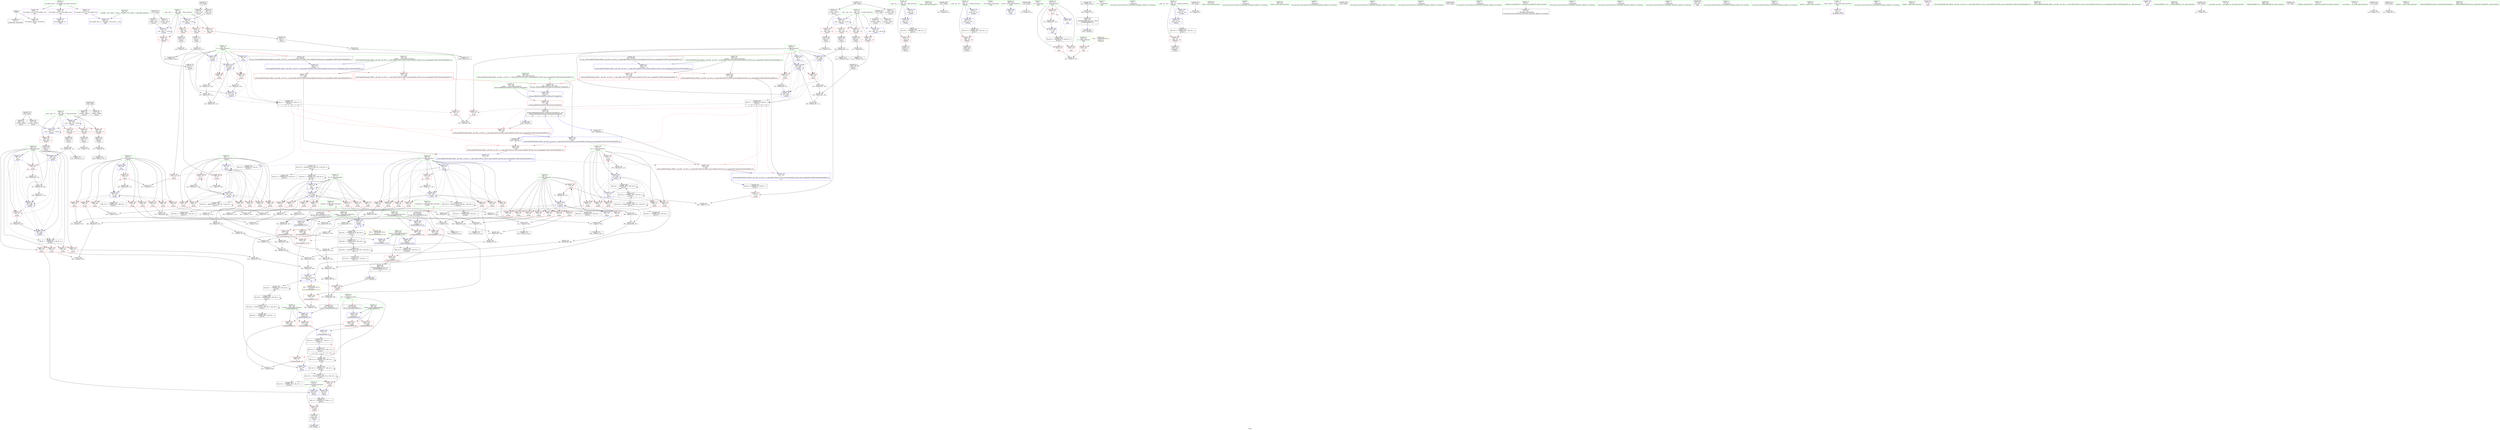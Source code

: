 digraph "SVFG" {
	label="SVFG";

	Node0x557aa55a9900 [shape=record,color=grey,label="{NodeID: 0\nNullPtr}"];
	Node0x557aa55a9900 -> Node0x557aa55e1c80[style=solid];
	Node0x557aa55a9900 -> Node0x557aa55e44b0[style=solid];
	Node0x557aa5616e90 [shape=record,color=black,label="{NodeID: 443\nMR_32V_2 = PHI(MR_32V_3, MR_32V_1, )\npts\{73 \}\n}"];
	Node0x557aa55f8540 [shape=record,color=grey,label="{NodeID: 360\n134 = Binary(133, 115, )\n}"];
	Node0x557aa55f8540 -> Node0x557aa55e4a90[style=solid];
	Node0x557aa55e3880 [shape=record,color=red,label="{NodeID: 194\n468\<--467\n\<--\n_Z6chkminIiEbRT_S0_\n}"];
	Node0x557aa55e3880 -> Node0x557aa55ff1d0[style=solid];
	Node0x557aa55c11e0 [shape=record,color=red,label="{NodeID: 111\n192\<--46\n\<--m\n_Z3runv\n}"];
	Node0x557aa55c11e0 -> Node0x557aa55e9810[style=solid];
	Node0x557aa55af010 [shape=record,color=green,label="{NodeID: 28\n52\<--53\n__nega__int__\<--__nega__int___field_insensitive\n_Z3runv\n}"];
	Node0x557aa55af010 -> Node0x557aa55e5e90[style=solid];
	Node0x557aa55af010 -> Node0x557aa55e45b0[style=solid];
	Node0x557aa55af010 -> Node0x557aa55e4820[style=solid];
	Node0x557aa56202a0 [shape=record,color=black,label="{NodeID: 471\nMR_22V_5 = PHI(MR_22V_6, MR_22V_4, MR_22V_5, )\npts\{63 \}\n}"];
	Node0x557aa56202a0 -> Node0x557aa55e6780[style=dashed];
	Node0x557aa56202a0 -> Node0x557aa5612d90[style=dashed];
	Node0x557aa56202a0 -> Node0x557aa5615590[style=dashed];
	Node0x557aa56202a0 -> Node0x557aa56202a0[style=dashed];
	Node0x557aa55e9c90 [shape=record,color=grey,label="{NodeID: 388\n186 = Binary(185, 115, )\n}"];
	Node0x557aa55e9c90 -> Node0x557aa55e5110[style=solid];
	Node0x557aa55e4f70 [shape=record,color=blue,label="{NodeID: 222\n46\<--169\nm\<--sub38\n_Z3runv\n}"];
	Node0x557aa55e4f70 -> Node0x557aa55c1110[style=dashed];
	Node0x557aa55e4f70 -> Node0x557aa55c11e0[style=dashed];
	Node0x557aa55e4f70 -> Node0x557aa55e5110[style=dashed];
	Node0x557aa55e4f70 -> Node0x557aa55e51e0[style=dashed];
	Node0x557aa55e4f70 -> Node0x557aa5618790[style=dashed];
	Node0x557aa55e6ac0 [shape=record,color=red,label="{NodeID: 139\n304\<--64\n\<--i\n_Z3runv\n}"];
	Node0x557aa55e6ac0 -> Node0x557aa55ea710[style=solid];
	Node0x557aa55e1540 [shape=record,color=green,label="{NodeID: 56\n505\<--506\nmain\<--main_field_insensitive\n}"];
	Node0x557aa56484f0 [shape=record,color=black,label="{NodeID: 582\n202 = PHI()\n}"];
	Node0x557aa56484f0 -> Node0x557aa55ff650[style=solid];
	Node0x557aa55ff950 [shape=record,color=grey,label="{NodeID: 416\n162 = cmp(161, 98, )\n}"];
	Node0x557aa55f5480 [shape=record,color=black,label="{NodeID: 333\n209 = PHI(101, 207, )\n}"];
	Node0x557aa55ee520 [shape=record,color=blue,label="{NodeID: 250\n42\<--423\nretval\<--\n_Z3runv\n}"];
	Node0x557aa55ee520 -> Node0x557aa5615090[style=dashed];
	Node0x557aa55e8180 [shape=record,color=red,label="{NodeID: 167\n375\<--70\n\<--rt\n_Z3runv\n}"];
	Node0x557aa55e8180 -> Node0x557aa55f71c0[style=solid];
	Node0x557aa55e2d20 [shape=record,color=black,label="{NodeID: 84\n190\<--189\ntobool53\<--\n_Z3runv\n}"];
	Node0x557aa55d5510 [shape=record,color=green,label="{NodeID: 1\n7\<--1\n__dso_handle\<--dummyObj\nGlob }"];
	Node0x557aa5617390 [shape=record,color=black,label="{NodeID: 444\nMR_34V_2 = PHI(MR_34V_3, MR_34V_1, )\npts\{75 \}\n}"];
	Node0x557aa55f86c0 [shape=record,color=grey,label="{NodeID: 361\n357 = Binary(355, 356, )\n}"];
	Node0x557aa55f86c0 -> Node0x557aa55f8240[style=solid];
	Node0x557aa55e3950 [shape=record,color=red,label="{NodeID: 195\n503\<--483\n\<--retval\n_ZSt3maxIiERKT_S2_S2_\n}"];
	Node0x557aa55e3950 -> Node0x557aa55e0bd0[style=solid];
	Node0x557aa55c12b0 [shape=record,color=red,label="{NodeID: 112\n249\<--46\n\<--m\n_Z3runv\n}"];
	Node0x557aa55c12b0 -> Node0x557aa55ead10[style=solid];
	Node0x557aa55af0e0 [shape=record,color=green,label="{NodeID: 29\n54\<--55\n__next__char__19\<--__next__char__19_field_insensitive\n_Z3runv\n}"];
	Node0x557aa55af0e0 -> Node0x557aa55e5f60[style=solid];
	Node0x557aa55af0e0 -> Node0x557aa55e6030[style=solid];
	Node0x557aa55af0e0 -> Node0x557aa55e6100[style=solid];
	Node0x557aa55af0e0 -> Node0x557aa55e61d0[style=solid];
	Node0x557aa55af0e0 -> Node0x557aa55e4d00[style=solid];
	Node0x557aa55af0e0 -> Node0x557aa55e5040[style=solid];
	Node0x557aa55e9e10 [shape=record,color=grey,label="{NodeID: 389\n286 = cmp(284, 285, )\n}"];
	Node0x557aa55e5040 [shape=record,color=blue,label="{NodeID: 223\n54\<--175\n__next__char__19\<--conv43\n_Z3runv\n}"];
	Node0x557aa55e5040 -> Node0x557aa55e61d0[style=dashed];
	Node0x557aa55e5040 -> Node0x557aa55e5040[style=dashed];
	Node0x557aa55e6b90 [shape=record,color=red,label="{NodeID: 140\n320\<--64\n\<--i\n_Z3runv\n}"];
	Node0x557aa55e6b90 -> Node0x557aa55eb190[style=solid];
	Node0x557aa55e1640 [shape=record,color=green,label="{NodeID: 57\n508\<--509\nretval\<--retval_field_insensitive\nmain\n}"];
	Node0x557aa55e1640 -> Node0x557aa55eefb0[style=solid];
	Node0x557aa56485c0 [shape=record,color=black,label="{NodeID: 583\n393 = PHI(480, )\n}"];
	Node0x557aa56485c0 -> Node0x557aa55e8db0[style=solid];
	Node0x557aa55ffad0 [shape=record,color=grey,label="{NodeID: 417\n179 = cmp(178, 93, )\n}"];
	Node0x557aa55f5a20 [shape=record,color=black,label="{NodeID: 334\n157 = PHI(101, 155, )\n}"];
	Node0x557aa55ee5f0 [shape=record,color=blue,label="{NodeID: 251\n434\<--432\n__a.addr\<--__a\n_ZSt4swapIiENSt9enable_ifIXsr6__and_ISt6__not_ISt15__is_tuple_likeIT_EESt21is_move_constructibleIS3_ESt18is_move_assignableIS3_EEE5valueEvE4typeERS3_SC_\n}"];
	Node0x557aa55ee5f0 -> Node0x557aa55e8e80[style=dashed];
	Node0x557aa55ee5f0 -> Node0x557aa55e8f50[style=dashed];
	Node0x557aa55e8250 [shape=record,color=red,label="{NodeID: 168\n412\<--70\n\<--rt\n_Z3runv\n}"];
	Node0x557aa55e8250 -> Node0x557aa55fa040[style=solid];
	Node0x557aa55e2df0 [shape=record,color=black,label="{NodeID: 85\n199\<--198\nconv61\<--call60\n_Z3runv\n}"];
	Node0x557aa55e2df0 -> Node0x557aa55e5380[style=solid];
	Node0x557aa55afb50 [shape=record,color=green,label="{NodeID: 2\n8\<--1\n.str\<--dummyObj\nGlob }"];
	Node0x557aa5617890 [shape=record,color=black,label="{NodeID: 445\nMR_36V_2 = PHI(MR_36V_3, MR_36V_1, )\npts\{77 \}\n}"];
	Node0x557aa55f8840 [shape=record,color=grey,label="{NodeID: 362\n397 = Binary(360, 396, )\n|{<s0>17}}"];
	Node0x557aa55f8840:s0 -> Node0x557aa56492b0[style=solid,color=red];
	Node0x557aa55e3a20 [shape=record,color=red,label="{NodeID: 196\n491\<--485\n\<--__a.addr\n_ZSt3maxIiERKT_S2_S2_\n}"];
	Node0x557aa55e3a20 -> Node0x557aa55e3d60[style=solid];
	Node0x557aa55c1380 [shape=record,color=red,label="{NodeID: 113\n279\<--46\n\<--m\n_Z3runv\n}"];
	Node0x557aa55c1380 -> Node0x557aa55e9f90[style=solid];
	Node0x557aa55af1b0 [shape=record,color=green,label="{NodeID: 30\n56\<--57\n__nega__int__20\<--__nega__int__20_field_insensitive\n_Z3runv\n}"];
	Node0x557aa55af1b0 -> Node0x557aa55e62a0[style=solid];
	Node0x557aa55af1b0 -> Node0x557aa55e4c30[style=solid];
	Node0x557aa55af1b0 -> Node0x557aa55e4ea0[style=solid];
	Node0x557aa5620ca0 [shape=record,color=black,label="{NodeID: 473\nMR_28V_4 = PHI(MR_28V_6, MR_28V_3, MR_28V_4, )\npts\{69 \}\n}"];
	Node0x557aa5620ca0 -> Node0x557aa55edd00[style=dashed];
	Node0x557aa5620ca0 -> Node0x557aa5616490[style=dashed];
	Node0x557aa5620ca0 -> Node0x557aa5620ca0[style=dashed];
	Node0x557aa55e9f90 [shape=record,color=grey,label="{NodeID: 390\n280 = cmp(276, 279, )\n}"];
	Node0x557aa55e5110 [shape=record,color=blue,label="{NodeID: 224\n46\<--186\nm\<--sub51\n_Z3runv\n}"];
	Node0x557aa55e5110 -> Node0x557aa55c1110[style=dashed];
	Node0x557aa55e5110 -> Node0x557aa55c11e0[style=dashed];
	Node0x557aa55e5110 -> Node0x557aa55e5110[style=dashed];
	Node0x557aa55e5110 -> Node0x557aa55e51e0[style=dashed];
	Node0x557aa55e5110 -> Node0x557aa5618790[style=dashed];
	Node0x557aa55e6c60 [shape=record,color=red,label="{NodeID: 141\n334\<--64\n\<--i\n_Z3runv\n}"];
	Node0x557aa55e6c60 -> Node0x557aa55eb010[style=solid];
	Node0x557aa55e1710 [shape=record,color=green,label="{NodeID: 58\n510\<--511\nt\<--t_field_insensitive\nmain\n}"];
	Node0x557aa55e1710 -> Node0x557aa55e3f00[style=solid];
	Node0x557aa56486f0 [shape=record,color=black,label="{NodeID: 584\n398 = PHI(458, )\n}"];
	Node0x557aa560f5a0 [shape=record,color=black,label="{NodeID: 418\nMR_4V_9 = PHI(MR_4V_8, MR_4V_7, )\npts\{45 \}\n}"];
	Node0x557aa560f5a0 -> Node0x557aa55c0f70[style=dashed];
	Node0x557aa560f5a0 -> Node0x557aa55c1040[style=dashed];
	Node0x557aa55f5fc0 [shape=record,color=grey,label="{NodeID: 335\n284 = Binary(282, 283, )\n}"];
	Node0x557aa55f5fc0 -> Node0x557aa55e9e10[style=solid];
	Node0x557aa55ee6c0 [shape=record,color=blue,label="{NodeID: 252\n436\<--433\n__b.addr\<--__b\n_ZSt4swapIiENSt9enable_ifIXsr6__and_ISt6__not_ISt15__is_tuple_likeIT_EESt21is_move_constructibleIS3_ESt18is_move_assignableIS3_EEE5valueEvE4typeERS3_SC_\n}"];
	Node0x557aa55ee6c0 -> Node0x557aa55e9020[style=dashed];
	Node0x557aa55ee6c0 -> Node0x557aa55e90f0[style=dashed];
	Node0x557aa55e8320 [shape=record,color=red,label="{NodeID: 169\n317\<--72\n\<--lb\n_Z3runv\n}"];
	Node0x557aa55e8320 -> Node0x557aa55f8fc0[style=solid];
	Node0x557aa55e2ec0 [shape=record,color=black,label="{NodeID: 86\n201\<--198\nconv62\<--call60\n_Z3runv\n}"];
	Node0x557aa55b14b0 [shape=record,color=green,label="{NodeID: 3\n10\<--1\n.str.1\<--dummyObj\nGlob }"];
	Node0x557aa5617d90 [shape=record,color=black,label="{NodeID: 446\nMR_38V_2 = PHI(MR_38V_3, MR_38V_1, )\npts\{79 \}\n}"];
	Node0x557aa55f89c0 [shape=record,color=grey,label="{NodeID: 363\n366 = Binary(364, 365, )\n}"];
	Node0x557aa55f89c0 -> Node0x557aa55f7040[style=solid];
	Node0x557aa55e3af0 [shape=record,color=red,label="{NodeID: 197\n500\<--485\n\<--__a.addr\n_ZSt3maxIiERKT_S2_S2_\n}"];
	Node0x557aa55e3af0 -> Node0x557aa55eeee0[style=solid];
	Node0x557aa55c1450 [shape=record,color=red,label="{NodeID: 114\n233\<--48\n\<--k\n_Z3runv\n}"];
	Node0x557aa55c1450 -> Node0x557aa55f9a40[style=solid];
	Node0x557aa55bfe70 [shape=record,color=green,label="{NodeID: 31\n58\<--59\n__next__char__57\<--__next__char__57_field_insensitive\n_Z3runv\n}"];
	Node0x557aa55bfe70 -> Node0x557aa55e6370[style=solid];
	Node0x557aa55bfe70 -> Node0x557aa55e6440[style=solid];
	Node0x557aa55bfe70 -> Node0x557aa55e6510[style=solid];
	Node0x557aa55bfe70 -> Node0x557aa55e65e0[style=solid];
	Node0x557aa55bfe70 -> Node0x557aa55e5380[style=solid];
	Node0x557aa55bfe70 -> Node0x557aa55ed5f0[style=solid];
	Node0x557aa56211a0 [shape=record,color=black,label="{NodeID: 474\nMR_30V_4 = PHI(MR_30V_5, MR_30V_3, MR_30V_4, )\npts\{71 \}\n}"];
	Node0x557aa56211a0 -> Node0x557aa55eddd0[style=dashed];
	Node0x557aa56211a0 -> Node0x557aa5616990[style=dashed];
	Node0x557aa56211a0 -> Node0x557aa56211a0[style=dashed];
	Node0x557aa55ea110 [shape=record,color=grey,label="{NodeID: 391\n293 = cmp(291, 292, )\n}"];
	Node0x557aa55e51e0 [shape=record,color=blue,label="{NodeID: 225\n46\<--193\nm\<--sub55\n_Z3runv\n}"];
	Node0x557aa55e51e0 -> Node0x557aa5618790[style=dashed];
	Node0x557aa55e6d30 [shape=record,color=red,label="{NodeID: 142\n345\<--64\n\<--i\n_Z3runv\n}"];
	Node0x557aa55e6d30 -> Node0x557aa55f9140[style=solid];
	Node0x557aa55e17e0 [shape=record,color=green,label="{NodeID: 59\n512\<--513\n_\<--__field_insensitive\nmain\n}"];
	Node0x557aa55e17e0 -> Node0x557aa55e3fd0[style=solid];
	Node0x557aa55e17e0 -> Node0x557aa55e40a0[style=solid];
	Node0x557aa55e17e0 -> Node0x557aa55e4170[style=solid];
	Node0x557aa55e17e0 -> Node0x557aa55ef080[style=solid];
	Node0x557aa55e17e0 -> Node0x557aa55ef150[style=solid];
	Node0x557aa56487c0 [shape=record,color=black,label="{NodeID: 585\n443 = PHI(543, )\n}"];
	Node0x557aa56487c0 -> Node0x557aa55e91c0[style=solid];
	Node0x557aa5627560 [shape=record,color=yellow,style=double,label="{NodeID: 502\n38V_1 = ENCHI(MR_38V_0)\npts\{79 \}\nFun[_ZSt3maxIiERKT_S2_S2_]}"];
	Node0x557aa5627560 -> Node0x557aa55e3e30[style=dashed];
	Node0x557aa560f690 [shape=record,color=black,label="{NodeID: 419\nMR_6V_9 = PHI(MR_6V_8, MR_6V_7, )\npts\{47 \}\n}"];
	Node0x557aa560f690 -> Node0x557aa55c1380[style=dashed];
	Node0x557aa55f6140 [shape=record,color=grey,label="{NodeID: 336\n380 = Binary(119, 379, )\n}"];
	Node0x557aa55f6140 -> Node0x557aa55f62c0[style=solid];
	Node0x557aa55ee790 [shape=record,color=blue,label="{NodeID: 253\n438\<--446\n__tmp\<--\n_ZSt4swapIiENSt9enable_ifIXsr6__and_ISt6__not_ISt15__is_tuple_likeIT_EESt21is_move_constructibleIS3_ESt18is_move_assignableIS3_EEE5valueEvE4typeERS3_SC_\n}"];
	Node0x557aa55ee790 -> Node0x557aa55e9290[style=dashed];
	Node0x557aa55ee790 -> Node0x557aa55e9360[style=dashed];
	Node0x557aa55e83f0 [shape=record,color=red,label="{NodeID: 170\n323\<--72\n\<--lb\n_Z3runv\n}"];
	Node0x557aa55e83f0 -> Node0x557aa55eb490[style=solid];
	Node0x557aa55e2f90 [shape=record,color=black,label="{NodeID: 87\n206\<--205\nconv66\<--\n_Z3runv\n}"];
	Node0x557aa55e2f90 -> Node0x557aa55ff4d0[style=solid];
	Node0x557aa55b1540 [shape=record,color=green,label="{NodeID: 4\n13\<--1\n\<--dummyObj\nCan only get source location for instruction, argument, global var or function.}"];
	Node0x557aa5618290 [shape=record,color=black,label="{NodeID: 447\nMR_4V_7 = PHI(MR_4V_6, MR_4V_4, )\npts\{45 \}\n|{|<s2>15|<s3>15|<s4>15}}"];
	Node0x557aa5618290 -> Node0x557aa55c0ea0[style=dashed];
	Node0x557aa5618290 -> Node0x557aa560f5a0[style=dashed];
	Node0x557aa5618290:s2 -> Node0x557aa55e91c0[style=dashed,color=red];
	Node0x557aa5618290:s3 -> Node0x557aa55e9290[style=dashed,color=red];
	Node0x557aa5618290:s4 -> Node0x557aa55ee860[style=dashed,color=red];
	Node0x557aa55f8b40 [shape=record,color=grey,label="{NodeID: 364\n309 = Binary(307, 308, )\n}"];
	Node0x557aa55f8b40 -> Node0x557aa55eae90[style=solid];
	Node0x557aa55e3bc0 [shape=record,color=red,label="{NodeID: 198\n493\<--487\n\<--__b.addr\n_ZSt3maxIiERKT_S2_S2_\n}"];
	Node0x557aa55e3bc0 -> Node0x557aa55e3e30[style=solid];
	Node0x557aa55e5740 [shape=record,color=red,label="{NodeID: 115\n244\<--48\n\<--k\n_Z3runv\n}"];
	Node0x557aa55e5740 -> Node0x557aa55f8cc0[style=solid];
	Node0x557aa55bff40 [shape=record,color=green,label="{NodeID: 32\n60\<--61\n__nega__int__58\<--__nega__int__58_field_insensitive\n_Z3runv\n}"];
	Node0x557aa55bff40 -> Node0x557aa55e66b0[style=solid];
	Node0x557aa55bff40 -> Node0x557aa55e52b0[style=solid];
	Node0x557aa55bff40 -> Node0x557aa55e5520[style=solid];
	Node0x557aa56216a0 [shape=record,color=black,label="{NodeID: 475\nMR_32V_4 = PHI(MR_32V_5, MR_32V_3, MR_32V_4, )\npts\{73 \}\n}"];
	Node0x557aa56216a0 -> Node0x557aa5613c90[style=dashed];
	Node0x557aa56216a0 -> Node0x557aa5616e90[style=dashed];
	Node0x557aa56216a0 -> Node0x557aa56216a0[style=dashed];
	Node0x557aa55ea290 [shape=record,color=grey,label="{NodeID: 392\n92 = cmp(89, 93, )\n}"];
	Node0x557aa55e52b0 [shape=record,color=blue,label="{NodeID: 226\n60\<--81\n__nega__int__58\<--\n_Z3runv\n}"];
	Node0x557aa55e52b0 -> Node0x557aa55e5520[style=dashed];
	Node0x557aa55e52b0 -> Node0x557aa561d0d0[style=dashed];
	Node0x557aa55e6e00 [shape=record,color=red,label="{NodeID: 143\n346\<--64\n\<--i\n_Z3runv\n}"];
	Node0x557aa55e6e00 -> Node0x557aa55f9140[style=solid];
	Node0x557aa55e18b0 [shape=record,color=green,label="{NodeID: 60\n517\<--518\nscanf\<--scanf_field_insensitive\n}"];
	Node0x557aa5648930 [shape=record,color=black,label="{NodeID: 586\n449 = PHI(543, )\n}"];
	Node0x557aa5648930 -> Node0x557aa55e9290[style=solid];
	Node0x557aa55f62c0 [shape=record,color=grey,label="{NodeID: 337\n382 = Binary(380, 381, )\n}"];
	Node0x557aa55f62c0 -> Node0x557aa55f6440[style=solid];
	Node0x557aa55ee860 [shape=record,color=blue,label="{NodeID: 254\n451\<--450\n\<--\n_ZSt4swapIiENSt9enable_ifIXsr6__and_ISt6__not_ISt15__is_tuple_likeIT_EESt21is_move_constructibleIS3_ESt18is_move_assignableIS3_EEE5valueEvE4typeERS3_SC_\n|{|<s1>15}}"];
	Node0x557aa55ee860 -> Node0x557aa55e9360[style=dashed];
	Node0x557aa55ee860:s1 -> Node0x557aa560f5a0[style=dashed,color=blue];
	Node0x557aa55e84c0 [shape=record,color=red,label="{NodeID: 171\n337\<--72\n\<--lb\n_Z3runv\n}"];
	Node0x557aa55e84c0 -> Node0x557aa55f95c0[style=solid];
	Node0x557aa55e3060 [shape=record,color=black,label="{NodeID: 88\n213\<--212\nconv71\<--\n_Z3runv\n}"];
	Node0x557aa55e3060 -> Node0x557aa55ff7d0[style=solid];
	Node0x557aa55b15d0 [shape=record,color=green,label="{NodeID: 5\n81\<--1\n\<--dummyObj\nCan only get source location for instruction, argument, global var or function.}"];
	Node0x557aa5618790 [shape=record,color=black,label="{NodeID: 448\nMR_6V_7 = PHI(MR_6V_6, MR_6V_4, )\npts\{47 \}\n|{|<s2>15|<s3>15|<s4>15|<s5>15}}"];
	Node0x557aa5618790 -> Node0x557aa55c12b0[style=dashed];
	Node0x557aa5618790 -> Node0x557aa560f690[style=dashed];
	Node0x557aa5618790:s2 -> Node0x557aa55e91c0[style=dashed,color=red];
	Node0x557aa5618790:s3 -> Node0x557aa55e9290[style=dashed,color=red];
	Node0x557aa5618790:s4 -> Node0x557aa55e9360[style=dashed,color=red];
	Node0x557aa5618790:s5 -> Node0x557aa55ee930[style=dashed,color=red];
	Node0x557aa55f8cc0 [shape=record,color=grey,label="{NodeID: 365\n245 = Binary(93, 244, )\n}"];
	Node0x557aa55f8cc0 -> Node0x557aa55ed750[style=solid];
	Node0x557aa55e3c90 [shape=record,color=red,label="{NodeID: 199\n497\<--487\n\<--__b.addr\n_ZSt3maxIiERKT_S2_S2_\n}"];
	Node0x557aa55e3c90 -> Node0x557aa55eee10[style=solid];
	Node0x557aa55e5810 [shape=record,color=red,label="{NodeID: 116\n260\<--48\n\<--k\n_Z3runv\n}"];
	Node0x557aa55e5810 -> Node0x557aa55ed820[style=solid];
	Node0x557aa55c0010 [shape=record,color=green,label="{NodeID: 33\n62\<--63\nans\<--ans_field_insensitive\n_Z3runv\n|{|<s2>17}}"];
	Node0x557aa55c0010 -> Node0x557aa55e6780[style=solid];
	Node0x557aa55c0010 -> Node0x557aa55ed8f0[style=solid];
	Node0x557aa55c0010:s2 -> Node0x557aa5649170[style=solid,color=red];
	Node0x557aa5621ba0 [shape=record,color=black,label="{NodeID: 476\nMR_34V_4 = PHI(MR_34V_5, MR_34V_3, MR_34V_4, )\npts\{75 \}\n}"];
	Node0x557aa5621ba0 -> Node0x557aa5614190[style=dashed];
	Node0x557aa5621ba0 -> Node0x557aa5617390[style=dashed];
	Node0x557aa5621ba0 -> Node0x557aa5621ba0[style=dashed];
	Node0x557aa55ea410 [shape=record,color=grey,label="{NodeID: 393\n272 = cmp(268, 271, )\n}"];
	Node0x557aa55e5380 [shape=record,color=blue,label="{NodeID: 227\n58\<--199\n__next__char__57\<--conv61\n_Z3runv\n}"];
	Node0x557aa55e5380 -> Node0x557aa55e6370[style=dashed];
	Node0x557aa55e5380 -> Node0x557aa55e6440[style=dashed];
	Node0x557aa55e5380 -> Node0x557aa55e6510[style=dashed];
	Node0x557aa55e5380 -> Node0x557aa55e5380[style=dashed];
	Node0x557aa55e5380 -> Node0x557aa55ed5f0[style=dashed];
	Node0x557aa55e6ed0 [shape=record,color=red,label="{NodeID: 144\n364\<--64\n\<--i\n_Z3runv\n}"];
	Node0x557aa55e6ed0 -> Node0x557aa55f89c0[style=solid];
	Node0x557aa55e19b0 [shape=record,color=green,label="{NodeID: 61\n529\<--530\nprintf\<--printf_field_insensitive\n}"];
	Node0x557aa5648a70 [shape=record,color=black,label="{NodeID: 587\n453 = PHI(543, )\n}"];
	Node0x557aa5648a70 -> Node0x557aa55e9360[style=solid];
	Node0x557aa55f6440 [shape=record,color=grey,label="{NodeID: 338\n383 = Binary(382, 266, )\n}"];
	Node0x557aa55f6440 -> Node0x557aa55f6740[style=solid];
	Node0x557aa55ee930 [shape=record,color=blue,label="{NodeID: 255\n455\<--454\n\<--\n_ZSt4swapIiENSt9enable_ifIXsr6__and_ISt6__not_ISt15__is_tuple_likeIT_EESt21is_move_constructibleIS3_ESt18is_move_assignableIS3_EEE5valueEvE4typeERS3_SC_\n|{<s0>15}}"];
	Node0x557aa55ee930:s0 -> Node0x557aa560f690[style=dashed,color=blue];
	Node0x557aa55e8590 [shape=record,color=red,label="{NodeID: 172\n356\<--72\n\<--lb\n_Z3runv\n}"];
	Node0x557aa55e8590 -> Node0x557aa55f86c0[style=solid];
	Node0x557aa55e3130 [shape=record,color=black,label="{NodeID: 89\n220\<--219\nconv75\<--\n_Z3runv\n}"];
	Node0x557aa55e3130 -> Node0x557aa55fa340[style=solid];
	Node0x557aa55aa2e0 [shape=record,color=green,label="{NodeID: 6\n93\<--1\n\<--dummyObj\nCan only get source location for instruction, argument, global var or function.}"];
	Node0x557aa55f8e40 [shape=record,color=grey,label="{NodeID: 366\n333 = Binary(331, 332, )\n}"];
	Node0x557aa55f8e40 -> Node0x557aa55eb010[style=solid];
	Node0x557aa55e3d60 [shape=record,color=red,label="{NodeID: 200\n492\<--491\n\<--\n_ZSt3maxIiERKT_S2_S2_\n}"];
	Node0x557aa55e3d60 -> Node0x557aa55ff050[style=solid];
	Node0x557aa55e58e0 [shape=record,color=red,label="{NodeID: 117\n263\<--48\n\<--k\n_Z3runv\n}"];
	Node0x557aa55e58e0 -> Node0x557aa55ed8f0[style=solid];
	Node0x557aa55c00e0 [shape=record,color=green,label="{NodeID: 34\n64\<--65\ni\<--i_field_insensitive\n_Z3runv\n}"];
	Node0x557aa55c00e0 -> Node0x557aa55e6850[style=solid];
	Node0x557aa55c00e0 -> Node0x557aa55e6920[style=solid];
	Node0x557aa55c00e0 -> Node0x557aa55e69f0[style=solid];
	Node0x557aa55c00e0 -> Node0x557aa55e6ac0[style=solid];
	Node0x557aa55c00e0 -> Node0x557aa55e6b90[style=solid];
	Node0x557aa55c00e0 -> Node0x557aa55e6c60[style=solid];
	Node0x557aa55c00e0 -> Node0x557aa55e6d30[style=solid];
	Node0x557aa55c00e0 -> Node0x557aa55e6e00[style=solid];
	Node0x557aa55c00e0 -> Node0x557aa55e6ed0[style=solid];
	Node0x557aa55c00e0 -> Node0x557aa55ed9c0[style=solid];
	Node0x557aa55c00e0 -> Node0x557aa55eda90[style=solid];
	Node0x557aa56220a0 [shape=record,color=black,label="{NodeID: 477\nMR_36V_4 = PHI(MR_36V_5, MR_36V_3, MR_36V_4, )\npts\{77 \}\n}"];
	Node0x557aa56220a0 -> Node0x557aa5614690[style=dashed];
	Node0x557aa56220a0 -> Node0x557aa5617890[style=dashed];
	Node0x557aa56220a0 -> Node0x557aa56220a0[style=dashed];
	Node0x557aa55ea590 [shape=record,color=grey,label="{NodeID: 394\n97 = cmp(96, 98, )\n}"];
	Node0x557aa55ea590 -> Node0x557aa516ff90[style=solid];
	Node0x557aa55e5450 [shape=record,color=blue,label="{NodeID: 228\n48\<--93\nk\<--\n_Z3runv\n}"];
	Node0x557aa55e5450 -> Node0x557aa55c1450[style=dashed];
	Node0x557aa55e5450 -> Node0x557aa55e5740[style=dashed];
	Node0x557aa55e5450 -> Node0x557aa55ed680[style=dashed];
	Node0x557aa55e5450 -> Node0x557aa55ed750[style=dashed];
	Node0x557aa55e5450 -> Node0x557aa5611e90[style=dashed];
	Node0x557aa55e6fa0 [shape=record,color=red,label="{NodeID: 145\n276\<--66\n\<--j\n_Z3runv\n}"];
	Node0x557aa55e6fa0 -> Node0x557aa55f6a40[style=solid];
	Node0x557aa55e6fa0 -> Node0x557aa55e9f90[style=solid];
	Node0x557aa55e1ab0 [shape=record,color=green,label="{NodeID: 62\n545\<--546\n__t.addr\<--__t.addr_field_insensitive\n_ZSt4moveIRiEONSt16remove_referenceIT_E4typeEOS2_\n}"];
	Node0x557aa55e1ab0 -> Node0x557aa55e4240[style=solid];
	Node0x557aa55e1ab0 -> Node0x557aa55ef220[style=solid];
	Node0x557aa5648bb0 [shape=record,color=black,label="{NodeID: 588\n516 = PHI()\n}"];
	Node0x557aa55f65c0 [shape=record,color=grey,label="{NodeID: 339\n378 = Binary(372, 377, )\n}"];
	Node0x557aa55f65c0 -> Node0x557aa55f6740[style=solid];
	Node0x557aa55eea00 [shape=record,color=blue,label="{NodeID: 256\n461\<--459\na.addr\<--a\n_Z6chkminIiEbRT_S0_\n}"];
	Node0x557aa55eea00 -> Node0x557aa55e9430[style=dashed];
	Node0x557aa55eea00 -> Node0x557aa55e9500[style=dashed];
	Node0x557aa55e8660 [shape=record,color=red,label="{NodeID: 173\n379\<--72\n\<--lb\n_Z3runv\n}"];
	Node0x557aa55e8660 -> Node0x557aa55f6140[style=solid];
	Node0x557aa55e3200 [shape=record,color=black,label="{NodeID: 90\n227\<--226\nconv81\<--call80\n_Z3runv\n}"];
	Node0x557aa55e3200 -> Node0x557aa55ed5f0[style=solid];
	Node0x557aa55aa370 [shape=record,color=green,label="{NodeID: 7\n98\<--1\n\<--dummyObj\nCan only get source location for instruction, argument, global var or function.}"];
	Node0x557aa55f8fc0 [shape=record,color=grey,label="{NodeID: 367\n319 = Binary(317, 318, )\n}"];
	Node0x557aa55f8fc0 -> Node0x557aa55eb190[style=solid];
	Node0x557aa55e3e30 [shape=record,color=red,label="{NodeID: 201\n494\<--493\n\<--\n_ZSt3maxIiERKT_S2_S2_\n}"];
	Node0x557aa55e3e30 -> Node0x557aa55ff050[style=solid];
	Node0x557aa55e59b0 [shape=record,color=red,label="{NodeID: 118\n285\<--48\n\<--k\n_Z3runv\n}"];
	Node0x557aa55e59b0 -> Node0x557aa55e9e10[style=solid];
	Node0x557aa55c01b0 [shape=record,color=green,label="{NodeID: 35\n66\<--67\nj\<--j_field_insensitive\n_Z3runv\n}"];
	Node0x557aa55c01b0 -> Node0x557aa55e6fa0[style=solid];
	Node0x557aa55c01b0 -> Node0x557aa55e7070[style=solid];
	Node0x557aa55c01b0 -> Node0x557aa55e7140[style=solid];
	Node0x557aa55c01b0 -> Node0x557aa55e7210[style=solid];
	Node0x557aa55c01b0 -> Node0x557aa55e72e0[style=solid];
	Node0x557aa55c01b0 -> Node0x557aa55e73b0[style=solid];
	Node0x557aa55c01b0 -> Node0x557aa55e7480[style=solid];
	Node0x557aa55c01b0 -> Node0x557aa55e7550[style=solid];
	Node0x557aa55c01b0 -> Node0x557aa55e7620[style=solid];
	Node0x557aa55c01b0 -> Node0x557aa55edb60[style=solid];
	Node0x557aa55c01b0 -> Node0x557aa55edc30[style=solid];
	Node0x557aa56225a0 [shape=record,color=black,label="{NodeID: 478\nMR_38V_4 = PHI(MR_38V_5, MR_38V_3, MR_38V_4, )\npts\{79 \}\n}"];
	Node0x557aa56225a0 -> Node0x557aa5614b90[style=dashed];
	Node0x557aa56225a0 -> Node0x557aa5617d90[style=dashed];
	Node0x557aa56225a0 -> Node0x557aa56225a0[style=dashed];
	Node0x557aa55ea710 [shape=record,color=grey,label="{NodeID: 395\n305 = cmp(303, 304, )\n}"];
	Node0x557aa55e5520 [shape=record,color=blue,label="{NodeID: 229\n60\<--110\n__nega__int__58\<--\n_Z3runv\n}"];
	Node0x557aa55e5520 -> Node0x557aa561d0d0[style=dashed];
	Node0x557aa55e7070 [shape=record,color=red,label="{NodeID: 146\n283\<--66\n\<--j\n_Z3runv\n}"];
	Node0x557aa55e7070 -> Node0x557aa55f5fc0[style=solid];
	Node0x557aa55e1b80 [shape=record,color=green,label="{NodeID: 63\n14\<--550\n_GLOBAL__sub_I_Seter_2_1.cpp\<--_GLOBAL__sub_I_Seter_2_1.cpp_field_insensitive\n}"];
	Node0x557aa55e1b80 -> Node0x557aa55e43e0[style=solid];
	Node0x557aa5648c80 [shape=record,color=black,label="{NodeID: 589\n526 = PHI(41, )\n}"];
	Node0x557aa55f6740 [shape=record,color=grey,label="{NodeID: 340\n384 = Binary(378, 383, )\n}"];
	Node0x557aa55f6740 -> Node0x557aa55f7f40[style=solid];
	Node0x557aa55eead0 [shape=record,color=blue,label="{NodeID: 257\n463\<--460\nb.addr\<--b\n_Z6chkminIiEbRT_S0_\n}"];
	Node0x557aa55eead0 -> Node0x557aa55e36e0[style=dashed];
	Node0x557aa55eead0 -> Node0x557aa55e37b0[style=dashed];
	Node0x557aa55e8730 [shape=record,color=red,label="{NodeID: 174\n381\<--72\n\<--lb\n_Z3runv\n}"];
	Node0x557aa55e8730 -> Node0x557aa55f62c0[style=solid];
	Node0x557aa55e32d0 [shape=record,color=black,label="{NodeID: 91\n229\<--226\nconv82\<--call80\n_Z3runv\n}"];
	Node0x557aa55aa430 [shape=record,color=green,label="{NodeID: 8\n101\<--1\n\<--dummyObj\nCan only get source location for instruction, argument, global var or function.}"];
	Node0x557aa55f9140 [shape=record,color=grey,label="{NodeID: 368\n347 = Binary(345, 346, )\n}"];
	Node0x557aa55f9140 -> Node0x557aa55fa640[style=solid];
	Node0x557aa55e3f00 [shape=record,color=red,label="{NodeID: 202\n522\<--510\n\<--t\nmain\n}"];
	Node0x557aa55e3f00 -> Node0x557aa55febd0[style=solid];
	Node0x557aa55e5a80 [shape=record,color=red,label="{NodeID: 119\n363\<--48\n\<--k\n_Z3runv\n}"];
	Node0x557aa55e5a80 -> Node0x557aa55f7040[style=solid];
	Node0x557aa55c0280 [shape=record,color=green,label="{NodeID: 36\n68\<--69\nlt\<--lt_field_insensitive\n_Z3runv\n}"];
	Node0x557aa55c0280 -> Node0x557aa55e76f0[style=solid];
	Node0x557aa55c0280 -> Node0x557aa55e77c0[style=solid];
	Node0x557aa55c0280 -> Node0x557aa55e7890[style=solid];
	Node0x557aa55c0280 -> Node0x557aa55e7960[style=solid];
	Node0x557aa55c0280 -> Node0x557aa55e7a30[style=solid];
	Node0x557aa55c0280 -> Node0x557aa55e7b00[style=solid];
	Node0x557aa55c0280 -> Node0x557aa55e7bd0[style=solid];
	Node0x557aa55c0280 -> Node0x557aa55e7ca0[style=solid];
	Node0x557aa55c0280 -> Node0x557aa55edd00[style=solid];
	Node0x557aa55c0280 -> Node0x557aa55ee450[style=solid];
	Node0x557aa55ea890 [shape=record,color=grey,label="{NodeID: 396\n297 = cmp(295, 296, )\n}"];
	Node0x557aa55ea890 -> Node0x557aa55f2780[style=solid];
	Node0x557aa55e55f0 [shape=record,color=blue,label="{NodeID: 230\n48\<--221\nk\<--sub76\n_Z3runv\n}"];
	Node0x557aa55e55f0 -> Node0x557aa55c1450[style=dashed];
	Node0x557aa55e55f0 -> Node0x557aa55e5740[style=dashed];
	Node0x557aa55e55f0 -> Node0x557aa55ed680[style=dashed];
	Node0x557aa55e55f0 -> Node0x557aa55ed750[style=dashed];
	Node0x557aa55e55f0 -> Node0x557aa5611e90[style=dashed];
	Node0x557aa55e7140 [shape=record,color=red,label="{NodeID: 147\n296\<--66\n\<--j\n_Z3runv\n}"];
	Node0x557aa55e7140 -> Node0x557aa55ea890[style=solid];
	Node0x557aa55e1c80 [shape=record,color=black,label="{NodeID: 64\n2\<--3\ndummyVal\<--dummyVal\n}"];
	Node0x557aa5648df0 [shape=record,color=black,label="{NodeID: 590\n528 = PHI()\n}"];
	Node0x557aa55f68c0 [shape=record,color=grey,label="{NodeID: 341\n377 = Binary(376, 266, )\n}"];
	Node0x557aa55f68c0 -> Node0x557aa55f65c0[style=solid];
	Node0x557aa55eeba0 [shape=record,color=blue,label="{NodeID: 258\n473\<--472\n\<--\n_Z6chkminIiEbRT_S0_\n}"];
	Node0x557aa55eeba0 -> Node0x557aa5611990[style=dashed];
	Node0x557aa55e8800 [shape=record,color=red,label="{NodeID: 175\n407\<--72\n\<--lb\n_Z3runv\n}"];
	Node0x557aa55e8800 -> Node0x557aa55fa1c0[style=solid];
	Node0x557aa55e33a0 [shape=record,color=black,label="{NodeID: 92\n236\<--235\nconv87\<--\n_Z3runv\n}"];
	Node0x557aa55e33a0 -> Node0x557aa55f9d40[style=solid];
	Node0x557aa55aa4f0 [shape=record,color=green,label="{NodeID: 9\n110\<--1\n\<--dummyObj\nCan only get source location for instruction, argument, global var or function.}"];
	Node0x557aa5619b90 [shape=record,color=black,label="{NodeID: 452\nMR_22V_9 = PHI(MR_22V_10, MR_22V_8, )\npts\{63 \}\n|{|<s1>17|<s2>17|<s3>17}}"];
	Node0x557aa5619b90 -> Node0x557aa561e9a0[style=dashed];
	Node0x557aa5619b90:s1 -> Node0x557aa55e3880[style=dashed,color=red];
	Node0x557aa5619b90:s2 -> Node0x557aa55eeba0[style=dashed,color=red];
	Node0x557aa5619b90:s3 -> Node0x557aa5611990[style=dashed,color=red];
	Node0x557aa55f92c0 [shape=record,color=grey,label="{NodeID: 369\n533 = Binary(532, 119, )\n}"];
	Node0x557aa55f92c0 -> Node0x557aa55ef150[style=solid];
	Node0x557aa55e3fd0 [shape=record,color=red,label="{NodeID: 203\n521\<--512\n\<--_\nmain\n}"];
	Node0x557aa55e3fd0 -> Node0x557aa55febd0[style=solid];
	Node0x557aa55e5b50 [shape=record,color=red,label="{NodeID: 120\n95\<--50\n\<--__next__char__\n_Z3runv\n}"];
	Node0x557aa55e5b50 -> Node0x557aa55e20f0[style=solid];
	Node0x557aa55c0350 [shape=record,color=green,label="{NodeID: 37\n70\<--71\nrt\<--rt_field_insensitive\n_Z3runv\n}"];
	Node0x557aa55c0350 -> Node0x557aa55e7d70[style=solid];
	Node0x557aa55c0350 -> Node0x557aa55e7e40[style=solid];
	Node0x557aa55c0350 -> Node0x557aa55e7f10[style=solid];
	Node0x557aa55c0350 -> Node0x557aa55e7fe0[style=solid];
	Node0x557aa55c0350 -> Node0x557aa55e80b0[style=solid];
	Node0x557aa55c0350 -> Node0x557aa55e8180[style=solid];
	Node0x557aa55c0350 -> Node0x557aa55e8250[style=solid];
	Node0x557aa55c0350 -> Node0x557aa55eddd0[style=solid];
	Node0x557aa55c0350 -> Node0x557aa55ee380[style=solid];
	Node0x557aa55eaa10 [shape=record,color=grey,label="{NodeID: 397\n106 = cmp(105, 98, )\n}"];
	Node0x557aa55ed5f0 [shape=record,color=blue,label="{NodeID: 231\n58\<--227\n__next__char__57\<--conv81\n_Z3runv\n}"];
	Node0x557aa55ed5f0 -> Node0x557aa55e65e0[style=dashed];
	Node0x557aa55ed5f0 -> Node0x557aa55ed5f0[style=dashed];
	Node0x557aa55e7210 [shape=record,color=red,label="{NodeID: 148\n310\<--66\n\<--j\n_Z3runv\n}"];
	Node0x557aa55e7210 -> Node0x557aa55eae90[style=solid];
	Node0x557aa55e1d80 [shape=record,color=black,label="{NodeID: 65\n25\<--26\n\<--_ZNSt8ios_base4InitD1Ev\nCan only get source location for instruction, argument, global var or function.}"];
	Node0x557aa5648ec0 [shape=record,color=black,label="{NodeID: 591\n432 = PHI(44, )\n0th arg _ZSt4swapIiENSt9enable_ifIXsr6__and_ISt6__not_ISt15__is_tuple_likeIT_EESt21is_move_constructibleIS3_ESt18is_move_assignableIS3_EEE5valueEvE4typeERS3_SC_ }"];
	Node0x557aa5648ec0 -> Node0x557aa55ee5f0[style=solid];
	Node0x557aa55f6a40 [shape=record,color=grey,label="{NodeID: 342\n277 = Binary(276, 119, )\n}"];
	Node0x557aa55f6a40 -> Node0x557aa55edc30[style=solid];
	Node0x557aa55eec70 [shape=record,color=blue,label="{NodeID: 259\n485\<--481\n__a.addr\<--__a\n_ZSt3maxIiERKT_S2_S2_\n}"];
	Node0x557aa55eec70 -> Node0x557aa55e3a20[style=dashed];
	Node0x557aa55eec70 -> Node0x557aa55e3af0[style=dashed];
	Node0x557aa55e88d0 [shape=record,color=red,label="{NodeID: 176\n331\<--74\n\<--rb\n_Z3runv\n}"];
	Node0x557aa55e88d0 -> Node0x557aa55f8e40[style=solid];
	Node0x557aa55e3470 [shape=record,color=black,label="{NodeID: 93\n242\<--241\ntobool91\<--\n_Z3runv\n}"];
	Node0x557aa55b1720 [shape=record,color=green,label="{NodeID: 10\n115\<--1\n\<--dummyObj\nCan only get source location for instruction, argument, global var or function.}"];
	Node0x557aa55f9440 [shape=record,color=grey,label="{NodeID: 370\n169 = Binary(168, 115, )\n}"];
	Node0x557aa55f9440 -> Node0x557aa55e4f70[style=solid];
	Node0x557aa55f9440 -> Node0x557aa55f4ee0[style=solid];
	Node0x557aa55e40a0 [shape=record,color=red,label="{NodeID: 204\n525\<--512\n\<--_\nmain\n}"];
	Node0x557aa55e5c20 [shape=record,color=red,label="{NodeID: 121\n104\<--50\n\<--__next__char__\n_Z3runv\n}"];
	Node0x557aa55e5c20 -> Node0x557aa55e21c0[style=solid];
	Node0x557aa55c0420 [shape=record,color=green,label="{NodeID: 38\n72\<--73\nlb\<--lb_field_insensitive\n_Z3runv\n}"];
	Node0x557aa55c0420 -> Node0x557aa55e8320[style=solid];
	Node0x557aa55c0420 -> Node0x557aa55e83f0[style=solid];
	Node0x557aa55c0420 -> Node0x557aa55e84c0[style=solid];
	Node0x557aa55c0420 -> Node0x557aa55e8590[style=solid];
	Node0x557aa55c0420 -> Node0x557aa55e8660[style=solid];
	Node0x557aa55c0420 -> Node0x557aa55e8730[style=solid];
	Node0x557aa55c0420 -> Node0x557aa55e8800[style=solid];
	Node0x557aa55c0420 -> Node0x557aa55edea0[style=solid];
	Node0x557aa55c0420 -> Node0x557aa55ee2b0[style=solid];
	Node0x557aa55eab90 [shape=record,color=grey,label="{NodeID: 398\n257 = cmp(256, 258, )\n}"];
	Node0x557aa55ed680 [shape=record,color=blue,label="{NodeID: 232\n48\<--238\nk\<--sub89\n_Z3runv\n}"];
	Node0x557aa55ed680 -> Node0x557aa55c1450[style=dashed];
	Node0x557aa55ed680 -> Node0x557aa55e5740[style=dashed];
	Node0x557aa55ed680 -> Node0x557aa55ed680[style=dashed];
	Node0x557aa55ed680 -> Node0x557aa55ed750[style=dashed];
	Node0x557aa55ed680 -> Node0x557aa5611e90[style=dashed];
	Node0x557aa55e72e0 [shape=record,color=red,label="{NodeID: 149\n324\<--66\n\<--j\n_Z3runv\n}"];
	Node0x557aa55e72e0 -> Node0x557aa55eb490[style=solid];
	Node0x557aa55e1e80 [shape=record,color=black,label="{NodeID: 66\n86\<--83\nconv\<--call\n_Z3runv\n}"];
	Node0x557aa55e1e80 -> Node0x557aa55e4680[style=solid];
	Node0x557aa5649030 [shape=record,color=black,label="{NodeID: 592\n433 = PHI(46, )\n1st arg _ZSt4swapIiENSt9enable_ifIXsr6__and_ISt6__not_ISt15__is_tuple_likeIT_EESt21is_move_constructibleIS3_ESt18is_move_assignableIS3_EEE5valueEvE4typeERS3_SC_ }"];
	Node0x557aa5649030 -> Node0x557aa55ee6c0[style=solid];
	Node0x557aa5611990 [shape=record,color=black,label="{NodeID: 426\nMR_22V_3 = PHI(MR_22V_1, MR_22V_2, )\npts\{63 \}\n|{<s0>17}}"];
	Node0x557aa5611990:s0 -> Node0x557aa5619b90[style=dashed,color=blue];
	Node0x557aa55f6bc0 [shape=record,color=grey,label="{NodeID: 343\n371 = Binary(369, 370, )\n}"];
	Node0x557aa55f6bc0 -> Node0x557aa55f7c40[style=solid];
	Node0x557aa55eed40 [shape=record,color=blue,label="{NodeID: 260\n487\<--482\n__b.addr\<--__b\n_ZSt3maxIiERKT_S2_S2_\n}"];
	Node0x557aa55eed40 -> Node0x557aa55e3bc0[style=dashed];
	Node0x557aa55eed40 -> Node0x557aa55e3c90[style=dashed];
	Node0x557aa55e89a0 [shape=record,color=red,label="{NodeID: 177\n338\<--74\n\<--rb\n_Z3runv\n}"];
	Node0x557aa55e89a0 -> Node0x557aa55f95c0[style=solid];
	Node0x557aa55e3540 [shape=record,color=black,label="{NodeID: 94\n41\<--426\n_Z3runv_ret\<--\n_Z3runv\n|{<s0>22}}"];
	Node0x557aa55e3540:s0 -> Node0x557aa5648c80[style=solid,color=blue];
	Node0x557aa55b17b0 [shape=record,color=green,label="{NodeID: 11\n119\<--1\n\<--dummyObj\nCan only get source location for instruction, argument, global var or function.}"];
	Node0x557aa55f95c0 [shape=record,color=grey,label="{NodeID: 371\n339 = Binary(337, 338, )\n}"];
	Node0x557aa55f95c0 -> Node0x557aa55fea50[style=solid];
	Node0x557aa55e4170 [shape=record,color=red,label="{NodeID: 205\n532\<--512\n\<--_\nmain\n}"];
	Node0x557aa55e4170 -> Node0x557aa55f92c0[style=solid];
	Node0x557aa55e5cf0 [shape=record,color=red,label="{NodeID: 122\n112\<--50\n\<--__next__char__\n_Z3runv\n}"];
	Node0x557aa55e5cf0 -> Node0x557aa55e2290[style=solid];
	Node0x557aa55c04f0 [shape=record,color=green,label="{NodeID: 39\n74\<--75\nrb\<--rb_field_insensitive\n_Z3runv\n}"];
	Node0x557aa55c04f0 -> Node0x557aa55e88d0[style=solid];
	Node0x557aa55c04f0 -> Node0x557aa55e89a0[style=solid];
	Node0x557aa55c04f0 -> Node0x557aa55e8a70[style=solid];
	Node0x557aa55c04f0 -> Node0x557aa55e8b40[style=solid];
	Node0x557aa55c04f0 -> Node0x557aa55e8c10[style=solid];
	Node0x557aa55c04f0 -> Node0x557aa55e8ce0[style=solid];
	Node0x557aa55c04f0 -> Node0x557aa55edf70[style=solid];
	Node0x557aa55c04f0 -> Node0x557aa55ee1e0[style=solid];
	Node0x557aa55ead10 [shape=record,color=grey,label="{NodeID: 399\n250 = cmp(248, 249, )\n}"];
	Node0x557aa55ed750 [shape=record,color=blue,label="{NodeID: 233\n48\<--245\nk\<--sub93\n_Z3runv\n}"];
	Node0x557aa55ed750 -> Node0x557aa5611e90[style=dashed];
	Node0x557aa55e73b0 [shape=record,color=red,label="{NodeID: 150\n340\<--66\n\<--j\n_Z3runv\n}"];
	Node0x557aa55e73b0 -> Node0x557aa55fea50[style=solid];
	Node0x557aa55e1f50 [shape=record,color=black,label="{NodeID: 67\n88\<--83\nconv1\<--call\n_Z3runv\n}"];
	Node0x557aa5649170 [shape=record,color=black,label="{NodeID: 593\n459 = PHI(62, )\n0th arg _Z6chkminIiEbRT_S0_ }"];
	Node0x557aa5649170 -> Node0x557aa55eea00[style=solid];
	Node0x557aa5611e90 [shape=record,color=black,label="{NodeID: 427\nMR_8V_7 = PHI(MR_8V_6, MR_8V_4, )\npts\{49 \}\n}"];
	Node0x557aa5611e90 -> Node0x557aa55e5810[style=dashed];
	Node0x557aa5611e90 -> Node0x557aa55e58e0[style=dashed];
	Node0x557aa5611e90 -> Node0x557aa55e59b0[style=dashed];
	Node0x557aa5611e90 -> Node0x557aa55e5a80[style=dashed];
	Node0x557aa55f6d40 [shape=record,color=grey,label="{NodeID: 344\n369 = Binary(119, 368, )\n}"];
	Node0x557aa55f6d40 -> Node0x557aa55f6bc0[style=solid];
	Node0x557aa55eee10 [shape=record,color=blue,label="{NodeID: 261\n483\<--497\nretval\<--\n_ZSt3maxIiERKT_S2_S2_\n}"];
	Node0x557aa55eee10 -> Node0x557aa561d5a0[style=dashed];
	Node0x557aa55e8a70 [shape=record,color=red,label="{NodeID: 178\n358\<--74\n\<--rb\n_Z3runv\n}"];
	Node0x557aa55e8a70 -> Node0x557aa55f8240[style=solid];
	Node0x557aa55e3610 [shape=record,color=black,label="{NodeID: 95\n458\<--478\n_Z6chkminIiEbRT_S0__ret\<--tobool\n_Z6chkminIiEbRT_S0_\n|{<s0>17}}"];
	Node0x557aa55e3610:s0 -> Node0x557aa56486f0[style=solid,color=blue];
	Node0x557aa55b18b0 [shape=record,color=green,label="{NodeID: 12\n130\<--1\n\<--dummyObj\nCan only get source location for instruction, argument, global var or function.}"];
	Node0x557aa55f9740 [shape=record,color=grey,label="{NodeID: 372\n141 = Binary(93, 140, )\n}"];
	Node0x557aa55f9740 -> Node0x557aa55e4b60[style=solid];
	Node0x557aa55e4240 [shape=record,color=red,label="{NodeID: 206\n548\<--545\n\<--__t.addr\n_ZSt4moveIRiEONSt16remove_referenceIT_E4typeEOS2_\n}"];
	Node0x557aa55e4240 -> Node0x557aa55e0ca0[style=solid];
	Node0x557aa55e5dc0 [shape=record,color=red,label="{NodeID: 123\n131\<--50\n\<--__next__char__\n_Z3runv\n}"];
	Node0x557aa55e5dc0 -> Node0x557aa55e2500[style=solid];
	Node0x557aa55c05c0 [shape=record,color=green,label="{NodeID: 40\n76\<--77\nref.tmp\<--ref.tmp_field_insensitive\n_Z3runv\n|{|<s1>16}}"];
	Node0x557aa55c05c0 -> Node0x557aa55ee040[style=solid];
	Node0x557aa55c05c0:s1 -> Node0x557aa56493f0[style=solid,color=red];
	Node0x557aa55eae90 [shape=record,color=grey,label="{NodeID: 400\n311 = cmp(309, 310, )\n}"];
	Node0x557aa55eae90 -> Node0x557aa55f2d20[style=solid];
	Node0x557aa55ed820 [shape=record,color=blue,label="{NodeID: 234\n42\<--260\nretval\<--\n_Z3runv\n}"];
	Node0x557aa55ed820 -> Node0x557aa5615090[style=dashed];
	Node0x557aa55e7480 [shape=record,color=red,label="{NodeID: 151\n348\<--66\n\<--j\n_Z3runv\n}"];
	Node0x557aa55e7480 -> Node0x557aa55fa640[style=solid];
	Node0x557aa55e2020 [shape=record,color=black,label="{NodeID: 68\n507\<--93\nmain_ret\<--\nmain\n}"];
	Node0x557aa56492b0 [shape=record,color=black,label="{NodeID: 594\n460 = PHI(397, )\n1st arg _Z6chkminIiEbRT_S0_ }"];
	Node0x557aa56492b0 -> Node0x557aa55eead0[style=solid];
	Node0x557aa55f6ec0 [shape=record,color=grey,label="{NodeID: 345\n391 = Binary(367, 390, )\n}"];
	Node0x557aa55f6ec0 -> Node0x557aa55ee110[style=solid];
	Node0x557aa55eeee0 [shape=record,color=blue,label="{NodeID: 262\n483\<--500\nretval\<--\n_ZSt3maxIiERKT_S2_S2_\n}"];
	Node0x557aa55eeee0 -> Node0x557aa561d5a0[style=dashed];
	Node0x557aa55e8b40 [shape=record,color=red,label="{NodeID: 179\n385\<--74\n\<--rb\n_Z3runv\n}"];
	Node0x557aa55e8b40 -> Node0x557aa55f74c0[style=solid];
	Node0x557aa55e0bd0 [shape=record,color=black,label="{NodeID: 96\n480\<--503\n_ZSt3maxIiERKT_S2_S2__ret\<--\n_ZSt3maxIiERKT_S2_S2_\n|{<s0>16}}"];
	Node0x557aa55e0bd0:s0 -> Node0x557aa56485c0[style=solid,color=blue];
	Node0x557aa55b19b0 [shape=record,color=green,label="{NodeID: 13\n258\<--1\n\<--dummyObj\nCan only get source location for instruction, argument, global var or function.}"];
	Node0x557aa55f98c0 [shape=record,color=grey,label="{NodeID: 373\n129 = Binary(128, 130, )\n}"];
	Node0x557aa55f98c0 -> Node0x557aa55f83c0[style=solid];
	Node0x557aa55e4310 [shape=record,color=blue,label="{NodeID: 207\n554\<--13\nllvm.global_ctors_0\<--\nGlob }"];
	Node0x557aa55e5e90 [shape=record,color=red,label="{NodeID: 124\n137\<--52\n\<--__nega__int__\n_Z3runv\n}"];
	Node0x557aa55e5e90 -> Node0x557aa55e25d0[style=solid];
	Node0x557aa55c0690 [shape=record,color=green,label="{NodeID: 41\n78\<--79\nref.tmp146\<--ref.tmp146_field_insensitive\n_Z3runv\n|{|<s1>16}}"];
	Node0x557aa55c0690 -> Node0x557aa55ee110[style=solid];
	Node0x557aa55c0690:s1 -> Node0x557aa5649530[style=solid,color=red];
	Node0x557aa55eb010 [shape=record,color=grey,label="{NodeID: 401\n335 = cmp(333, 334, )\n}"];
	Node0x557aa55ed8f0 [shape=record,color=blue,label="{NodeID: 235\n62\<--263\nans\<--\n_Z3runv\n}"];
	Node0x557aa55ed8f0 -> Node0x557aa55e6780[style=dashed];
	Node0x557aa55ed8f0 -> Node0x557aa5615590[style=dashed];
	Node0x557aa55ed8f0 -> Node0x557aa56202a0[style=dashed];
	Node0x557aa55e7550 [shape=record,color=red,label="{NodeID: 152\n350\<--66\n\<--j\n_Z3runv\n}"];
	Node0x557aa55e7550 -> Node0x557aa55e9690[style=solid];
	Node0x557aa55e20f0 [shape=record,color=black,label="{NodeID: 69\n96\<--95\nconv3\<--\n_Z3runv\n}"];
	Node0x557aa55e20f0 -> Node0x557aa55ea590[style=solid];
	Node0x557aa56493f0 [shape=record,color=black,label="{NodeID: 595\n481 = PHI(76, )\n0th arg _ZSt3maxIiERKT_S2_S2_ }"];
	Node0x557aa56493f0 -> Node0x557aa55eec70[style=solid];
	Node0x557aa55f7040 [shape=record,color=grey,label="{NodeID: 346\n367 = Binary(363, 366, )\n}"];
	Node0x557aa55f7040 -> Node0x557aa55f6ec0[style=solid];
	Node0x557aa55eefb0 [shape=record,color=blue,label="{NodeID: 263\n508\<--93\nretval\<--\nmain\n}"];
	Node0x557aa55e8c10 [shape=record,color=red,label="{NodeID: 180\n387\<--74\n\<--rb\n_Z3runv\n}"];
	Node0x557aa55e8c10 -> Node0x557aa55f7940[style=solid];
	Node0x557aa55e0ca0 [shape=record,color=black,label="{NodeID: 97\n543\<--548\n_ZSt4moveIRiEONSt16remove_referenceIT_E4typeEOS2__ret\<--\n_ZSt4moveIRiEONSt16remove_referenceIT_E4typeEOS2_\n|{<s0>18|<s1>19|<s2>20}}"];
	Node0x557aa55e0ca0:s0 -> Node0x557aa56487c0[style=solid,color=blue];
	Node0x557aa55e0ca0:s1 -> Node0x557aa5648930[style=solid,color=blue];
	Node0x557aa55e0ca0:s2 -> Node0x557aa5648a70[style=solid,color=blue];
	Node0x557aa55b1f80 [shape=record,color=green,label="{NodeID: 14\n266\<--1\n\<--dummyObj\nCan only get source location for instruction, argument, global var or function.}"];
	Node0x557aa55f9a40 [shape=record,color=grey,label="{NodeID: 374\n234 = Binary(233, 130, )\n}"];
	Node0x557aa55f9a40 -> Node0x557aa55f9d40[style=solid];
	Node0x557aa55e43e0 [shape=record,color=blue,label="{NodeID: 208\n555\<--14\nllvm.global_ctors_1\<--_GLOBAL__sub_I_Seter_2_1.cpp\nGlob }"];
	Node0x557aa55e5f60 [shape=record,color=red,label="{NodeID: 125\n153\<--54\n\<--__next__char__19\n_Z3runv\n}"];
	Node0x557aa55e5f60 -> Node0x557aa55e2840[style=solid];
	Node0x557aa55c0760 [shape=record,color=green,label="{NodeID: 42\n84\<--85\ngetchar\<--getchar_field_insensitive\n}"];
	Node0x557aa55eb190 [shape=record,color=grey,label="{NodeID: 402\n321 = cmp(319, 320, )\n}"];
	Node0x557aa55ed9c0 [shape=record,color=blue,label="{NodeID: 236\n64\<--266\ni\<--\n_Z3runv\n}"];
	Node0x557aa55ed9c0 -> Node0x557aa55e6850[style=dashed];
	Node0x557aa55ed9c0 -> Node0x557aa55eda90[style=dashed];
	Node0x557aa55e7620 [shape=record,color=red,label="{NodeID: 153\n365\<--66\n\<--j\n_Z3runv\n}"];
	Node0x557aa55e7620 -> Node0x557aa55f89c0[style=solid];
	Node0x557aa55e21c0 [shape=record,color=black,label="{NodeID: 70\n105\<--104\nconv4\<--\n_Z3runv\n}"];
	Node0x557aa55e21c0 -> Node0x557aa55eaa10[style=solid];
	Node0x557aa5649530 [shape=record,color=black,label="{NodeID: 596\n482 = PHI(78, )\n1st arg _ZSt3maxIiERKT_S2_S2_ }"];
	Node0x557aa5649530 -> Node0x557aa55eed40[style=solid];
	Node0x557aa5612d90 [shape=record,color=black,label="{NodeID: 430\nMR_22V_6 = PHI(MR_22V_7, MR_22V_5, )\npts\{63 \}\n}"];
	Node0x557aa5612d90 -> Node0x557aa5612d90[style=dashed];
	Node0x557aa5612d90 -> Node0x557aa561e9a0[style=dashed];
	Node0x557aa5612d90 -> Node0x557aa56202a0[style=dashed];
	Node0x557aa55f71c0 [shape=record,color=grey,label="{NodeID: 347\n376 = Binary(374, 375, )\n}"];
	Node0x557aa55f71c0 -> Node0x557aa55f68c0[style=solid];
	Node0x557aa55ef080 [shape=record,color=blue,label="{NodeID: 264\n512\<--119\n_\<--\nmain\n}"];
	Node0x557aa55ef080 -> Node0x557aa561e4a0[style=dashed];
	Node0x557aa55e8ce0 [shape=record,color=red,label="{NodeID: 181\n402\<--74\n\<--rb\n_Z3runv\n}"];
	Node0x557aa55e8ce0 -> Node0x557aa55f80c0[style=solid];
	Node0x557aa55e0d70 [shape=record,color=purple,label="{NodeID: 98\n23\<--4\n\<--_ZStL8__ioinit\n__cxx_global_var_init\n}"];
	Node0x557aa55b2080 [shape=record,color=green,label="{NodeID: 15\n361\<--1\n\<--dummyObj\nCan only get source location for instruction, argument, global var or function.}"];
	Node0x557aa55f9bc0 [shape=record,color=grey,label="{NodeID: 375\n238 = Binary(237, 115, )\n}"];
	Node0x557aa55f9bc0 -> Node0x557aa55ed680[style=solid];
	Node0x557aa55e44b0 [shape=record,color=blue, style = dotted,label="{NodeID: 209\n556\<--3\nllvm.global_ctors_2\<--dummyVal\nGlob }"];
	Node0x557aa55e6030 [shape=record,color=red,label="{NodeID: 126\n160\<--54\n\<--__next__char__19\n_Z3runv\n}"];
	Node0x557aa55e6030 -> Node0x557aa55e2910[style=solid];
	Node0x557aa55c0830 [shape=record,color=green,label="{NodeID: 43\n90\<--91\nisdigit\<--isdigit_field_insensitive\n}"];
	Node0x557aa55eb310 [shape=record,color=grey,label="{NodeID: 403\n155 = cmp(154, 98, )\n}"];
	Node0x557aa55eb310 -> Node0x557aa55f5a20[style=solid];
	Node0x557aa55eda90 [shape=record,color=blue,label="{NodeID: 237\n64\<--269\ni\<--inc\n_Z3runv\n}"];
	Node0x557aa55eda90 -> Node0x557aa55e6850[style=dashed];
	Node0x557aa55eda90 -> Node0x557aa55e6920[style=dashed];
	Node0x557aa55eda90 -> Node0x557aa55e69f0[style=dashed];
	Node0x557aa55eda90 -> Node0x557aa55e6ac0[style=dashed];
	Node0x557aa55eda90 -> Node0x557aa55e6b90[style=dashed];
	Node0x557aa55eda90 -> Node0x557aa55e6c60[style=dashed];
	Node0x557aa55eda90 -> Node0x557aa55e6d30[style=dashed];
	Node0x557aa55eda90 -> Node0x557aa55e6e00[style=dashed];
	Node0x557aa55eda90 -> Node0x557aa55e6ed0[style=dashed];
	Node0x557aa55eda90 -> Node0x557aa55eda90[style=dashed];
	Node0x557aa55eda90 -> Node0x557aa5615a90[style=dashed];
	Node0x557aa55e76f0 [shape=record,color=red,label="{NodeID: 154\n291\<--68\n\<--lt\n_Z3runv\n}"];
	Node0x557aa55e76f0 -> Node0x557aa55ea110[style=solid];
	Node0x557aa55e2290 [shape=record,color=black,label="{NodeID: 71\n113\<--112\nconv6\<--\n_Z3runv\n}"];
	Node0x557aa55e2290 -> Node0x557aa55f7640[style=solid];
	Node0x557aa5649670 [shape=record,color=black,label="{NodeID: 597\n544 = PHI(442, 448, 438, )\n0th arg _ZSt4moveIRiEONSt16remove_referenceIT_E4typeEOS2_ }"];
	Node0x557aa5649670 -> Node0x557aa55ef220[style=solid];
	Node0x557aa55f7340 [shape=record,color=grey,label="{NodeID: 348\n269 = Binary(268, 119, )\n}"];
	Node0x557aa55f7340 -> Node0x557aa55eda90[style=solid];
	Node0x557aa55ef150 [shape=record,color=blue,label="{NodeID: 265\n512\<--533\n_\<--inc\nmain\n}"];
	Node0x557aa55ef150 -> Node0x557aa561e4a0[style=dashed];
	Node0x557aa55e8db0 [shape=record,color=red,label="{NodeID: 182\n396\<--393\n\<--call164\n_Z3runv\n}"];
	Node0x557aa55e8db0 -> Node0x557aa55f8840[style=solid];
	Node0x557aa55e0e40 [shape=record,color=purple,label="{NodeID: 99\n515\<--8\n\<--.str\nmain\n}"];
	Node0x557aa55b2180 [shape=record,color=green,label="{NodeID: 16\n4\<--6\n_ZStL8__ioinit\<--_ZStL8__ioinit_field_insensitive\nGlob }"];
	Node0x557aa55b2180 -> Node0x557aa55e0d70[style=solid];
	Node0x557aa560f380 [shape=record,color=black,label="{NodeID: 459\nMR_16V_4 = PHI(MR_16V_2, MR_16V_3, )\npts\{57 \}\n}"];
	Node0x557aa560f380 -> Node0x557aa55e62a0[style=dashed];
	Node0x557aa55f9d40 [shape=record,color=grey,label="{NodeID: 376\n237 = Binary(234, 236, )\n}"];
	Node0x557aa55f9d40 -> Node0x557aa55f9bc0[style=solid];
	Node0x557aa55e45b0 [shape=record,color=blue,label="{NodeID: 210\n52\<--81\n__nega__int__\<--\n_Z3runv\n}"];
	Node0x557aa55e45b0 -> Node0x557aa55e4820[style=dashed];
	Node0x557aa55e45b0 -> Node0x557aa5625ca0[style=dashed];
	Node0x557aa55e6100 [shape=record,color=red,label="{NodeID: 127\n167\<--54\n\<--__next__char__19\n_Z3runv\n}"];
	Node0x557aa55e6100 -> Node0x557aa55e29e0[style=solid];
	Node0x557aa55c0930 [shape=record,color=green,label="{NodeID: 44\n253\<--254\n_ZSt4swapIiENSt9enable_ifIXsr6__and_ISt6__not_ISt15__is_tuple_likeIT_EESt21is_move_constructibleIS3_ESt18is_move_assignableIS3_EEE5valueEvE4typeERS3_SC_\<--_ZSt4swapIiENSt9enable_ifIXsr6__and_ISt6__not_ISt15__is_tuple_likeIT_EESt21is_move_constructibleIS3_ESt18is_move_assignableIS3_EEE5valueEvE4typeERS3_SC__field_insensitive\n}"];
	Node0x557aa56476a0 [shape=record,color=black,label="{NodeID: 570\n121 = PHI()\n}"];
	Node0x557aa56476a0 -> Node0x557aa55e2360[style=solid];
	Node0x557aa56476a0 -> Node0x557aa55e2430[style=solid];
	Node0x557aa55eb490 [shape=record,color=grey,label="{NodeID: 404\n325 = cmp(323, 324, )\n}"];
	Node0x557aa55eb490 -> Node0x557aa55f32c0[style=solid];
	Node0x557aa55edb60 [shape=record,color=blue,label="{NodeID: 238\n66\<--266\nj\<--\n_Z3runv\n}"];
	Node0x557aa55edb60 -> Node0x557aa55e6fa0[style=dashed];
	Node0x557aa55edb60 -> Node0x557aa55edc30[style=dashed];
	Node0x557aa55e77c0 [shape=record,color=red,label="{NodeID: 155\n295\<--68\n\<--lt\n_Z3runv\n}"];
	Node0x557aa55e77c0 -> Node0x557aa55ea890[style=solid];
	Node0x557aa55e2360 [shape=record,color=black,label="{NodeID: 72\n122\<--121\nconv9\<--call8\n_Z3runv\n}"];
	Node0x557aa55e2360 -> Node0x557aa55e49c0[style=solid];
	Node0x557aa55f74c0 [shape=record,color=grey,label="{NodeID: 349\n386 = Binary(119, 385, )\n}"];
	Node0x557aa55f74c0 -> Node0x557aa55f7940[style=solid];
	Node0x557aa55ef220 [shape=record,color=blue,label="{NodeID: 266\n545\<--544\n__t.addr\<--__t\n_ZSt4moveIRiEONSt16remove_referenceIT_E4typeEOS2_\n}"];
	Node0x557aa55ef220 -> Node0x557aa55e4240[style=dashed];
	Node0x557aa55e8e80 [shape=record,color=red,label="{NodeID: 183\n442\<--434\n\<--__a.addr\n_ZSt4swapIiENSt9enable_ifIXsr6__and_ISt6__not_ISt15__is_tuple_likeIT_EESt21is_move_constructibleIS3_ESt18is_move_assignableIS3_EEE5valueEvE4typeERS3_SC_\n|{<s0>18}}"];
	Node0x557aa55e8e80:s0 -> Node0x557aa5649670[style=solid,color=red];
	Node0x557aa55e0f10 [shape=record,color=purple,label="{NodeID: 100\n527\<--10\n\<--.str.1\nmain\n}"];
	Node0x557aa55b2280 [shape=record,color=green,label="{NodeID: 17\n12\<--16\nllvm.global_ctors\<--llvm.global_ctors_field_insensitive\nGlob }"];
	Node0x557aa55b2280 -> Node0x557aa55e0fe0[style=solid];
	Node0x557aa55b2280 -> Node0x557aa55e10e0[style=solid];
	Node0x557aa55b2280 -> Node0x557aa55e11e0[style=solid];
	Node0x557aa55f9ec0 [shape=record,color=grey,label="{NodeID: 377\n418 = Binary(417, 119, )\n}"];
	Node0x557aa55f9ec0 -> Node0x557aa55ee450[style=solid];
	Node0x557aa55e4680 [shape=record,color=blue,label="{NodeID: 211\n50\<--86\n__next__char__\<--conv\n_Z3runv\n}"];
	Node0x557aa55e4680 -> Node0x557aa55e5b50[style=dashed];
	Node0x557aa55e4680 -> Node0x557aa55e5c20[style=dashed];
	Node0x557aa55e4680 -> Node0x557aa55e5cf0[style=dashed];
	Node0x557aa55e4680 -> Node0x557aa55e4680[style=dashed];
	Node0x557aa55e4680 -> Node0x557aa55e49c0[style=dashed];
	Node0x557aa55e61d0 [shape=record,color=red,label="{NodeID: 128\n183\<--54\n\<--__next__char__19\n_Z3runv\n}"];
	Node0x557aa55e61d0 -> Node0x557aa55e2c50[style=solid];
	Node0x557aa55c0a30 [shape=record,color=green,label="{NodeID: 45\n394\<--395\n_ZSt3maxIiERKT_S2_S2_\<--_ZSt3maxIiERKT_S2_S2__field_insensitive\n}"];
	Node0x557aa5647770 [shape=record,color=black,label="{NodeID: 571\n83 = PHI()\n}"];
	Node0x557aa5647770 -> Node0x557aa55e1e80[style=solid];
	Node0x557aa5647770 -> Node0x557aa55e1f50[style=solid];
	Node0x557aa55fe8d0 [shape=record,color=grey,label="{NodeID: 405\n151 = cmp(150, 93, )\n}"];
	Node0x557aa55edc30 [shape=record,color=blue,label="{NodeID: 239\n66\<--277\nj\<--inc103\n_Z3runv\n}"];
	Node0x557aa55edc30 -> Node0x557aa55e6fa0[style=dashed];
	Node0x557aa55edc30 -> Node0x557aa55e7070[style=dashed];
	Node0x557aa55edc30 -> Node0x557aa55e7140[style=dashed];
	Node0x557aa55edc30 -> Node0x557aa55e7210[style=dashed];
	Node0x557aa55edc30 -> Node0x557aa55e72e0[style=dashed];
	Node0x557aa55edc30 -> Node0x557aa55e73b0[style=dashed];
	Node0x557aa55edc30 -> Node0x557aa55e7480[style=dashed];
	Node0x557aa55edc30 -> Node0x557aa55e7550[style=dashed];
	Node0x557aa55edc30 -> Node0x557aa55e7620[style=dashed];
	Node0x557aa55edc30 -> Node0x557aa55edb60[style=dashed];
	Node0x557aa55edc30 -> Node0x557aa55edc30[style=dashed];
	Node0x557aa55edc30 -> Node0x557aa5615f90[style=dashed];
	Node0x557aa55e7890 [shape=record,color=red,label="{NodeID: 156\n308\<--68\n\<--lt\n_Z3runv\n}"];
	Node0x557aa55e7890 -> Node0x557aa55f8b40[style=solid];
	Node0x557aa55e2430 [shape=record,color=black,label="{NodeID: 73\n124\<--121\nconv10\<--call8\n_Z3runv\n}"];
	Node0x557aa5613c90 [shape=record,color=black,label="{NodeID: 433\nMR_32V_5 = PHI(MR_32V_6, MR_32V_4, )\npts\{73 \}\n}"];
	Node0x557aa5613c90 -> Node0x557aa55edea0[style=dashed];
	Node0x557aa5613c90 -> Node0x557aa5613c90[style=dashed];
	Node0x557aa5613c90 -> Node0x557aa56216a0[style=dashed];
	Node0x557aa55f7640 [shape=record,color=grey,label="{NodeID: 350\n114 = Binary(113, 115, )\n}"];
	Node0x557aa55f7640 -> Node0x557aa55e48f0[style=solid];
	Node0x557aa55f7640 -> Node0x557aa55f43a0[style=solid];
	Node0x557aa55e8f50 [shape=record,color=red,label="{NodeID: 184\n451\<--434\n\<--__a.addr\n_ZSt4swapIiENSt9enable_ifIXsr6__and_ISt6__not_ISt15__is_tuple_likeIT_EESt21is_move_constructibleIS3_ESt18is_move_assignableIS3_EEE5valueEvE4typeERS3_SC_\n}"];
	Node0x557aa55e8f50 -> Node0x557aa55ee860[style=solid];
	Node0x557aa55e0fe0 [shape=record,color=purple,label="{NodeID: 101\n554\<--12\nllvm.global_ctors_0\<--llvm.global_ctors\nGlob }"];
	Node0x557aa55e0fe0 -> Node0x557aa55e4310[style=solid];
	Node0x557aa55ae700 [shape=record,color=green,label="{NodeID: 18\n17\<--18\n__cxx_global_var_init\<--__cxx_global_var_init_field_insensitive\n}"];
	Node0x557aa561d0d0 [shape=record,color=black,label="{NodeID: 461\nMR_20V_4 = PHI(MR_20V_2, MR_20V_3, )\npts\{61 \}\n}"];
	Node0x557aa561d0d0 -> Node0x557aa55e66b0[style=dashed];
	Node0x557aa55fa040 [shape=record,color=grey,label="{NodeID: 378\n413 = Binary(412, 119, )\n}"];
	Node0x557aa55fa040 -> Node0x557aa55ee380[style=solid];
	Node0x557aa55e4750 [shape=record,color=blue,label="{NodeID: 212\n44\<--93\nn\<--\n_Z3runv\n}"];
	Node0x557aa55e4750 -> Node0x557aa55c0d00[style=dashed];
	Node0x557aa55e4750 -> Node0x557aa55c0dd0[style=dashed];
	Node0x557aa55e4750 -> Node0x557aa55e4a90[style=dashed];
	Node0x557aa55e4750 -> Node0x557aa55e4b60[style=dashed];
	Node0x557aa55e4750 -> Node0x557aa5618290[style=dashed];
	Node0x557aa55e62a0 [shape=record,color=red,label="{NodeID: 129\n189\<--56\n\<--__nega__int__20\n_Z3runv\n}"];
	Node0x557aa55e62a0 -> Node0x557aa55e2d20[style=solid];
	Node0x557aa55c0b30 [shape=record,color=green,label="{NodeID: 46\n399\<--400\n_Z6chkminIiEbRT_S0_\<--_Z6chkminIiEbRT_S0__field_insensitive\n}"];
	Node0x557aa5647af0 [shape=record,color=black,label="{NodeID: 572\n24 = PHI()\n}"];
	Node0x557aa5625ca0 [shape=record,color=black,label="{NodeID: 489\nMR_12V_4 = PHI(MR_12V_2, MR_12V_3, )\npts\{53 \}\n}"];
	Node0x557aa5625ca0 -> Node0x557aa55e5e90[style=dashed];
	Node0x557aa55fea50 [shape=record,color=grey,label="{NodeID: 406\n341 = cmp(339, 340, )\n}"];
	Node0x557aa55fea50 -> Node0x557aa55f3860[style=solid];
	Node0x557aa55edd00 [shape=record,color=blue,label="{NodeID: 240\n68\<--93\nlt\<--\n_Z3runv\n}"];
	Node0x557aa55edd00 -> Node0x557aa55e76f0[style=dashed];
	Node0x557aa55edd00 -> Node0x557aa55e77c0[style=dashed];
	Node0x557aa55edd00 -> Node0x557aa55e7890[style=dashed];
	Node0x557aa55edd00 -> Node0x557aa55e7960[style=dashed];
	Node0x557aa55edd00 -> Node0x557aa55e7a30[style=dashed];
	Node0x557aa55edd00 -> Node0x557aa55e7b00[style=dashed];
	Node0x557aa55edd00 -> Node0x557aa55e7bd0[style=dashed];
	Node0x557aa55edd00 -> Node0x557aa55e7ca0[style=dashed];
	Node0x557aa55edd00 -> Node0x557aa55ee450[style=dashed];
	Node0x557aa55edd00 -> Node0x557aa5620ca0[style=dashed];
	Node0x557aa55e7960 [shape=record,color=red,label="{NodeID: 157\n318\<--68\n\<--lt\n_Z3runv\n}"];
	Node0x557aa55e7960 -> Node0x557aa55f8fc0[style=solid];
	Node0x557aa55e2500 [shape=record,color=black,label="{NodeID: 74\n132\<--131\nconv14\<--\n_Z3runv\n}"];
	Node0x557aa55e2500 -> Node0x557aa55f83c0[style=solid];
	Node0x557aa5614190 [shape=record,color=black,label="{NodeID: 434\nMR_34V_5 = PHI(MR_34V_6, MR_34V_4, )\npts\{75 \}\n}"];
	Node0x557aa5614190 -> Node0x557aa5614190[style=dashed];
	Node0x557aa5614190 -> Node0x557aa561f3a0[style=dashed];
	Node0x557aa5614190 -> Node0x557aa5621ba0[style=dashed];
	Node0x557aa55f77c0 [shape=record,color=grey,label="{NodeID: 351\n374 = Binary(119, 373, )\n}"];
	Node0x557aa55f77c0 -> Node0x557aa55f71c0[style=solid];
	Node0x557aa55e9020 [shape=record,color=red,label="{NodeID: 185\n448\<--436\n\<--__b.addr\n_ZSt4swapIiENSt9enable_ifIXsr6__and_ISt6__not_ISt15__is_tuple_likeIT_EESt21is_move_constructibleIS3_ESt18is_move_assignableIS3_EEE5valueEvE4typeERS3_SC_\n|{<s0>19}}"];
	Node0x557aa55e9020:s0 -> Node0x557aa5649670[style=solid,color=red];
	Node0x557aa55e10e0 [shape=record,color=purple,label="{NodeID: 102\n555\<--12\nllvm.global_ctors_1\<--llvm.global_ctors\nGlob }"];
	Node0x557aa55e10e0 -> Node0x557aa55e43e0[style=solid];
	Node0x557aa55ae800 [shape=record,color=green,label="{NodeID: 19\n21\<--22\n_ZNSt8ios_base4InitC1Ev\<--_ZNSt8ios_base4InitC1Ev_field_insensitive\n}"];
	Node0x557aa561d5a0 [shape=record,color=black,label="{NodeID: 462\nMR_55V_3 = PHI(MR_55V_4, MR_55V_2, )\npts\{484 \}\n}"];
	Node0x557aa561d5a0 -> Node0x557aa55e3950[style=dashed];
	Node0x557aa55fa1c0 [shape=record,color=grey,label="{NodeID: 379\n408 = Binary(407, 119, )\n}"];
	Node0x557aa55fa1c0 -> Node0x557aa55ee2b0[style=solid];
	Node0x557aa55e4820 [shape=record,color=blue,label="{NodeID: 213\n52\<--110\n__nega__int__\<--\n_Z3runv\n}"];
	Node0x557aa55e4820 -> Node0x557aa5625ca0[style=dashed];
	Node0x557aa55e6370 [shape=record,color=red,label="{NodeID: 130\n205\<--58\n\<--__next__char__57\n_Z3runv\n}"];
	Node0x557aa55e6370 -> Node0x557aa55e2f90[style=solid];
	Node0x557aa55c0c30 [shape=record,color=green,label="{NodeID: 47\n434\<--435\n__a.addr\<--__a.addr_field_insensitive\n_ZSt4swapIiENSt9enable_ifIXsr6__and_ISt6__not_ISt15__is_tuple_likeIT_EESt21is_move_constructibleIS3_ESt18is_move_assignableIS3_EEE5valueEvE4typeERS3_SC_\n}"];
	Node0x557aa55c0c30 -> Node0x557aa55e8e80[style=solid];
	Node0x557aa55c0c30 -> Node0x557aa55e8f50[style=solid];
	Node0x557aa55c0c30 -> Node0x557aa55ee5f0[style=solid];
	Node0x557aa5647bc0 [shape=record,color=black,label="{NodeID: 573\n89 = PHI()\n}"];
	Node0x557aa5647bc0 -> Node0x557aa55ea290[style=solid];
	Node0x557aa55febd0 [shape=record,color=grey,label="{NodeID: 407\n523 = cmp(521, 522, )\n}"];
	Node0x557aa516ff90 [shape=record,color=black,label="{NodeID: 324\n100 = PHI(101, 97, )\n}"];
	Node0x557aa55eddd0 [shape=record,color=blue,label="{NodeID: 241\n70\<--93\nrt\<--\n_Z3runv\n}"];
	Node0x557aa55eddd0 -> Node0x557aa55e7d70[style=dashed];
	Node0x557aa55eddd0 -> Node0x557aa55e7e40[style=dashed];
	Node0x557aa55eddd0 -> Node0x557aa55e7f10[style=dashed];
	Node0x557aa55eddd0 -> Node0x557aa55e7fe0[style=dashed];
	Node0x557aa55eddd0 -> Node0x557aa55e80b0[style=dashed];
	Node0x557aa55eddd0 -> Node0x557aa55e8180[style=dashed];
	Node0x557aa55eddd0 -> Node0x557aa55e8250[style=dashed];
	Node0x557aa55eddd0 -> Node0x557aa55eddd0[style=dashed];
	Node0x557aa55eddd0 -> Node0x557aa55ee380[style=dashed];
	Node0x557aa55eddd0 -> Node0x557aa56211a0[style=dashed];
	Node0x557aa55e7a30 [shape=record,color=red,label="{NodeID: 158\n352\<--68\n\<--lt\n_Z3runv\n}"];
	Node0x557aa55e7a30 -> Node0x557aa55fa7c0[style=solid];
	Node0x557aa55e25d0 [shape=record,color=black,label="{NodeID: 75\n138\<--137\ntobool17\<--\n_Z3runv\n}"];
	Node0x557aa5614690 [shape=record,color=black,label="{NodeID: 435\nMR_36V_5 = PHI(MR_36V_6, MR_36V_4, )\npts\{77 \}\n}"];
	Node0x557aa5614690 -> Node0x557aa5614690[style=dashed];
	Node0x557aa5614690 -> Node0x557aa561f8a0[style=dashed];
	Node0x557aa5614690 -> Node0x557aa56220a0[style=dashed];
	Node0x557aa55f7940 [shape=record,color=grey,label="{NodeID: 352\n388 = Binary(386, 387, )\n}"];
	Node0x557aa55f7940 -> Node0x557aa55f7ac0[style=solid];
	Node0x557aa55e90f0 [shape=record,color=red,label="{NodeID: 186\n455\<--436\n\<--__b.addr\n_ZSt4swapIiENSt9enable_ifIXsr6__and_ISt6__not_ISt15__is_tuple_likeIT_EESt21is_move_constructibleIS3_ESt18is_move_assignableIS3_EEE5valueEvE4typeERS3_SC_\n}"];
	Node0x557aa55e90f0 -> Node0x557aa55ee930[style=solid];
	Node0x557aa55e11e0 [shape=record,color=purple,label="{NodeID: 103\n556\<--12\nllvm.global_ctors_2\<--llvm.global_ctors\nGlob }"];
	Node0x557aa55e11e0 -> Node0x557aa55e44b0[style=solid];
	Node0x557aa55ae900 [shape=record,color=green,label="{NodeID: 20\n27\<--28\n__cxa_atexit\<--__cxa_atexit_field_insensitive\n}"];
	Node0x557aa55fa340 [shape=record,color=grey,label="{NodeID: 380\n221 = Binary(220, 115, )\n}"];
	Node0x557aa55fa340 -> Node0x557aa55e55f0[style=solid];
	Node0x557aa55fa340 -> Node0x557aa55f4940[style=solid];
	Node0x557aa55e48f0 [shape=record,color=blue,label="{NodeID: 214\n44\<--114\nn\<--sub\n_Z3runv\n}"];
	Node0x557aa55e48f0 -> Node0x557aa55c0d00[style=dashed];
	Node0x557aa55e48f0 -> Node0x557aa55c0dd0[style=dashed];
	Node0x557aa55e48f0 -> Node0x557aa55e4a90[style=dashed];
	Node0x557aa55e48f0 -> Node0x557aa55e4b60[style=dashed];
	Node0x557aa55e48f0 -> Node0x557aa5618290[style=dashed];
	Node0x557aa55e6440 [shape=record,color=red,label="{NodeID: 131\n212\<--58\n\<--__next__char__57\n_Z3runv\n}"];
	Node0x557aa55e6440 -> Node0x557aa55e3060[style=solid];
	Node0x557aa55c1510 [shape=record,color=green,label="{NodeID: 48\n436\<--437\n__b.addr\<--__b.addr_field_insensitive\n_ZSt4swapIiENSt9enable_ifIXsr6__and_ISt6__not_ISt15__is_tuple_likeIT_EESt21is_move_constructibleIS3_ESt18is_move_assignableIS3_EEE5valueEvE4typeERS3_SC_\n}"];
	Node0x557aa55c1510 -> Node0x557aa55e9020[style=solid];
	Node0x557aa55c1510 -> Node0x557aa55e90f0[style=solid];
	Node0x557aa55c1510 -> Node0x557aa55ee6c0[style=solid];
	Node0x557aa5647c90 [shape=record,color=black,label="{NodeID: 574\n226 = PHI()\n}"];
	Node0x557aa5647c90 -> Node0x557aa55e3200[style=solid];
	Node0x557aa5647c90 -> Node0x557aa55e32d0[style=solid];
	Node0x557aa55fed50 [shape=record,color=grey,label="{NodeID: 408\n126 = cmp(125, 93, )\n}"];
	Node0x557aa55f2780 [shape=record,color=black,label="{NodeID: 325\n299 = PHI(101, 297, )\n}"];
	Node0x557aa55edea0 [shape=record,color=blue,label="{NodeID: 242\n72\<--93\nlb\<--\n_Z3runv\n}"];
	Node0x557aa55edea0 -> Node0x557aa55e8320[style=dashed];
	Node0x557aa55edea0 -> Node0x557aa55e83f0[style=dashed];
	Node0x557aa55edea0 -> Node0x557aa55e84c0[style=dashed];
	Node0x557aa55edea0 -> Node0x557aa55e8590[style=dashed];
	Node0x557aa55edea0 -> Node0x557aa55e8660[style=dashed];
	Node0x557aa55edea0 -> Node0x557aa55e8730[style=dashed];
	Node0x557aa55edea0 -> Node0x557aa55e8800[style=dashed];
	Node0x557aa55edea0 -> Node0x557aa55edea0[style=dashed];
	Node0x557aa55edea0 -> Node0x557aa55ee2b0[style=dashed];
	Node0x557aa55edea0 -> Node0x557aa5613c90[style=dashed];
	Node0x557aa55e7b00 [shape=record,color=red,label="{NodeID: 159\n368\<--68\n\<--lt\n_Z3runv\n}"];
	Node0x557aa55e7b00 -> Node0x557aa55f6d40[style=solid];
	Node0x557aa55e26a0 [shape=record,color=black,label="{NodeID: 76\n147\<--146\nconv23\<--call22\n_Z3runv\n}"];
	Node0x557aa55e26a0 -> Node0x557aa55e4d00[style=solid];
	Node0x557aa5614b90 [shape=record,color=black,label="{NodeID: 436\nMR_38V_5 = PHI(MR_38V_6, MR_38V_4, )\npts\{79 \}\n}"];
	Node0x557aa5614b90 -> Node0x557aa5614b90[style=dashed];
	Node0x557aa5614b90 -> Node0x557aa561fda0[style=dashed];
	Node0x557aa5614b90 -> Node0x557aa56225a0[style=dashed];
	Node0x557aa55f7ac0 [shape=record,color=grey,label="{NodeID: 353\n389 = Binary(388, 266, )\n}"];
	Node0x557aa55f7ac0 -> Node0x557aa55f7f40[style=solid];
	Node0x557aa55e91c0 [shape=record,color=red,label="{NodeID: 187\n446\<--443\n\<--call\n_ZSt4swapIiENSt9enable_ifIXsr6__and_ISt6__not_ISt15__is_tuple_likeIT_EESt21is_move_constructibleIS3_ESt18is_move_assignableIS3_EEE5valueEvE4typeERS3_SC_\n}"];
	Node0x557aa55e91c0 -> Node0x557aa55ee790[style=solid];
	Node0x557aa55e12e0 [shape=record,color=red,label="{NodeID: 104\n426\<--42\n\<--retval\n_Z3runv\n}"];
	Node0x557aa55e12e0 -> Node0x557aa55e3540[style=solid];
	Node0x557aa55aea00 [shape=record,color=green,label="{NodeID: 21\n26\<--32\n_ZNSt8ios_base4InitD1Ev\<--_ZNSt8ios_base4InitD1Ev_field_insensitive\n}"];
	Node0x557aa55aea00 -> Node0x557aa55e1d80[style=solid];
	Node0x557aa55fa4c0 [shape=record,color=grey,label="{NodeID: 381\n355 = Binary(353, 354, )\n}"];
	Node0x557aa55fa4c0 -> Node0x557aa55f86c0[style=solid];
	Node0x557aa55e49c0 [shape=record,color=blue,label="{NodeID: 215\n50\<--122\n__next__char__\<--conv9\n_Z3runv\n}"];
	Node0x557aa55e49c0 -> Node0x557aa55e5dc0[style=dashed];
	Node0x557aa55e49c0 -> Node0x557aa55e49c0[style=dashed];
	Node0x557aa55e6510 [shape=record,color=red,label="{NodeID: 132\n219\<--58\n\<--__next__char__57\n_Z3runv\n}"];
	Node0x557aa55e6510 -> Node0x557aa55e3130[style=solid];
	Node0x557aa55c15e0 [shape=record,color=green,label="{NodeID: 49\n438\<--439\n__tmp\<--__tmp_field_insensitive\n_ZSt4swapIiENSt9enable_ifIXsr6__and_ISt6__not_ISt15__is_tuple_likeIT_EESt21is_move_constructibleIS3_ESt18is_move_assignableIS3_EEE5valueEvE4typeERS3_SC_\n|{|<s1>20}}"];
	Node0x557aa55c15e0 -> Node0x557aa55ee790[style=solid];
	Node0x557aa55c15e0:s1 -> Node0x557aa5649670[style=solid,color=red];
	Node0x557aa5647df0 [shape=record,color=black,label="{NodeID: 575\n230 = PHI()\n}"];
	Node0x557aa5647df0 -> Node0x557aa55ff350[style=solid];
	Node0x557aa55feed0 [shape=record,color=grey,label="{NodeID: 409\n478 = cmp(477, 93, )\n}"];
	Node0x557aa55feed0 -> Node0x557aa55e3610[style=solid];
	Node0x557aa55f2d20 [shape=record,color=black,label="{NodeID: 326\n313 = PHI(101, 311, )\n}"];
	Node0x557aa55edf70 [shape=record,color=blue,label="{NodeID: 243\n74\<--93\nrb\<--\n_Z3runv\n}"];
	Node0x557aa55edf70 -> Node0x557aa55e88d0[style=dashed];
	Node0x557aa55edf70 -> Node0x557aa55e89a0[style=dashed];
	Node0x557aa55edf70 -> Node0x557aa55e8a70[style=dashed];
	Node0x557aa55edf70 -> Node0x557aa55e8b40[style=dashed];
	Node0x557aa55edf70 -> Node0x557aa55e8c10[style=dashed];
	Node0x557aa55edf70 -> Node0x557aa55e8ce0[style=dashed];
	Node0x557aa55edf70 -> Node0x557aa55ee1e0[style=dashed];
	Node0x557aa55edf70 -> Node0x557aa561f3a0[style=dashed];
	Node0x557aa55e7bd0 [shape=record,color=red,label="{NodeID: 160\n370\<--68\n\<--lt\n_Z3runv\n}"];
	Node0x557aa55e7bd0 -> Node0x557aa55f6bc0[style=solid];
	Node0x557aa55e2770 [shape=record,color=black,label="{NodeID: 77\n149\<--146\nconv24\<--call22\n_Z3runv\n}"];
	Node0x557aa5615090 [shape=record,color=black,label="{NodeID: 437\nMR_2V_3 = PHI(MR_2V_4, MR_2V_2, )\npts\{43 \}\n}"];
	Node0x557aa5615090 -> Node0x557aa55e12e0[style=dashed];
	Node0x557aa55f7c40 [shape=record,color=grey,label="{NodeID: 354\n372 = Binary(371, 266, )\n}"];
	Node0x557aa55f7c40 -> Node0x557aa55f65c0[style=solid];
	Node0x557aa55e9290 [shape=record,color=red,label="{NodeID: 188\n450\<--449\n\<--call1\n_ZSt4swapIiENSt9enable_ifIXsr6__and_ISt6__not_ISt15__is_tuple_likeIT_EESt21is_move_constructibleIS3_ESt18is_move_assignableIS3_EEE5valueEvE4typeERS3_SC_\n}"];
	Node0x557aa55e9290 -> Node0x557aa55ee860[style=solid];
	Node0x557aa55c0d00 [shape=record,color=red,label="{NodeID: 105\n128\<--44\n\<--n\n_Z3runv\n}"];
	Node0x557aa55c0d00 -> Node0x557aa55f98c0[style=solid];
	Node0x557aa55aeb00 [shape=record,color=green,label="{NodeID: 22\n39\<--40\n_Z3runv\<--_Z3runv_field_insensitive\n}"];
	Node0x557aa561e4a0 [shape=record,color=black,label="{NodeID: 465\nMR_65V_3 = PHI(MR_65V_4, MR_65V_2, )\npts\{513 \}\n}"];
	Node0x557aa561e4a0 -> Node0x557aa55e3fd0[style=dashed];
	Node0x557aa561e4a0 -> Node0x557aa55e40a0[style=dashed];
	Node0x557aa561e4a0 -> Node0x557aa55e4170[style=dashed];
	Node0x557aa561e4a0 -> Node0x557aa55ef150[style=dashed];
	Node0x557aa55fa640 [shape=record,color=grey,label="{NodeID: 382\n349 = Binary(347, 348, )\n}"];
	Node0x557aa55fa640 -> Node0x557aa55e9690[style=solid];
	Node0x557aa55e4a90 [shape=record,color=blue,label="{NodeID: 216\n44\<--134\nn\<--sub15\n_Z3runv\n}"];
	Node0x557aa55e4a90 -> Node0x557aa55c0d00[style=dashed];
	Node0x557aa55e4a90 -> Node0x557aa55c0dd0[style=dashed];
	Node0x557aa55e4a90 -> Node0x557aa55e4a90[style=dashed];
	Node0x557aa55e4a90 -> Node0x557aa55e4b60[style=dashed];
	Node0x557aa55e4a90 -> Node0x557aa5618290[style=dashed];
	Node0x557aa55e65e0 [shape=record,color=red,label="{NodeID: 133\n235\<--58\n\<--__next__char__57\n_Z3runv\n}"];
	Node0x557aa55e65e0 -> Node0x557aa55e33a0[style=solid];
	Node0x557aa55c16b0 [shape=record,color=green,label="{NodeID: 50\n444\<--445\n_ZSt4moveIRiEONSt16remove_referenceIT_E4typeEOS2_\<--_ZSt4moveIRiEONSt16remove_referenceIT_E4typeEOS2__field_insensitive\n}"];
	Node0x557aa5647ec0 [shape=record,color=black,label="{NodeID: 576\n125 = PHI()\n}"];
	Node0x557aa5647ec0 -> Node0x557aa55fed50[style=solid];
	Node0x557aa55ff050 [shape=record,color=grey,label="{NodeID: 410\n495 = cmp(492, 494, )\n}"];
	Node0x557aa55f32c0 [shape=record,color=black,label="{NodeID: 327\n327 = PHI(101, 325, )\n}"];
	Node0x557aa55ee040 [shape=record,color=blue,label="{NodeID: 244\n76\<--93\nref.tmp\<--\n_Z3runv\n|{|<s3>16}}"];
	Node0x557aa55ee040 -> Node0x557aa55e8db0[style=dashed];
	Node0x557aa55ee040 -> Node0x557aa55ee040[style=dashed];
	Node0x557aa55ee040 -> Node0x557aa561f8a0[style=dashed];
	Node0x557aa55ee040:s3 -> Node0x557aa56271b0[style=dashed,color=red];
	Node0x557aa55e7ca0 [shape=record,color=red,label="{NodeID: 161\n417\<--68\n\<--lt\n_Z3runv\n}"];
	Node0x557aa55e7ca0 -> Node0x557aa55f9ec0[style=solid];
	Node0x557aa55e2840 [shape=record,color=black,label="{NodeID: 78\n154\<--153\nconv28\<--\n_Z3runv\n}"];
	Node0x557aa55e2840 -> Node0x557aa55eb310[style=solid];
	Node0x557aa5615590 [shape=record,color=black,label="{NodeID: 438\nMR_22V_2 = PHI(MR_22V_4, MR_22V_1, )\npts\{63 \}\n}"];
	Node0x557aa55f7dc0 [shape=record,color=grey,label="{NodeID: 355\n360 = Binary(359, 361, )\n}"];
	Node0x557aa55f7dc0 -> Node0x557aa55f8840[style=solid];
	Node0x557aa55e9360 [shape=record,color=red,label="{NodeID: 189\n454\<--453\n\<--call2\n_ZSt4swapIiENSt9enable_ifIXsr6__and_ISt6__not_ISt15__is_tuple_likeIT_EESt21is_move_constructibleIS3_ESt18is_move_assignableIS3_EEE5valueEvE4typeERS3_SC_\n}"];
	Node0x557aa55e9360 -> Node0x557aa55ee930[style=solid];
	Node0x557aa55c0dd0 [shape=record,color=red,label="{NodeID: 106\n140\<--44\n\<--n\n_Z3runv\n}"];
	Node0x557aa55c0dd0 -> Node0x557aa55f9740[style=solid];
	Node0x557aa55aec00 [shape=record,color=green,label="{NodeID: 23\n42\<--43\nretval\<--retval_field_insensitive\n_Z3runv\n}"];
	Node0x557aa55aec00 -> Node0x557aa55e12e0[style=solid];
	Node0x557aa55aec00 -> Node0x557aa55ed820[style=solid];
	Node0x557aa55aec00 -> Node0x557aa55ee520[style=solid];
	Node0x557aa561e9a0 [shape=record,color=black,label="{NodeID: 466\nMR_22V_8 = PHI(MR_22V_9, MR_22V_7, )\npts\{63 \}\n}"];
	Node0x557aa561e9a0 -> Node0x557aa5612d90[style=dashed];
	Node0x557aa561e9a0 -> Node0x557aa5619b90[style=dashed];
	Node0x557aa561e9a0 -> Node0x557aa561e9a0[style=dashed];
	Node0x557aa55fa7c0 [shape=record,color=grey,label="{NodeID: 383\n353 = Binary(351, 352, )\n}"];
	Node0x557aa55fa7c0 -> Node0x557aa55fa4c0[style=solid];
	Node0x557aa55e4b60 [shape=record,color=blue,label="{NodeID: 217\n44\<--141\nn\<--sub18\n_Z3runv\n}"];
	Node0x557aa55e4b60 -> Node0x557aa5618290[style=dashed];
	Node0x557aa55e66b0 [shape=record,color=red,label="{NodeID: 134\n241\<--60\n\<--__nega__int__58\n_Z3runv\n}"];
	Node0x557aa55e66b0 -> Node0x557aa55e3470[style=solid];
	Node0x557aa55c17b0 [shape=record,color=green,label="{NodeID: 51\n461\<--462\na.addr\<--a.addr_field_insensitive\n_Z6chkminIiEbRT_S0_\n}"];
	Node0x557aa55c17b0 -> Node0x557aa55e9430[style=solid];
	Node0x557aa55c17b0 -> Node0x557aa55e9500[style=solid];
	Node0x557aa55c17b0 -> Node0x557aa55eea00[style=solid];
	Node0x557aa5647f90 [shape=record,color=black,label="{NodeID: 577\n146 = PHI()\n}"];
	Node0x557aa5647f90 -> Node0x557aa55e26a0[style=solid];
	Node0x557aa5647f90 -> Node0x557aa55e2770[style=solid];
	Node0x557aa55ff1d0 [shape=record,color=grey,label="{NodeID: 411\n470 = cmp(468, 469, )\n}"];
	Node0x557aa55f3860 [shape=record,color=black,label="{NodeID: 328\n343 = PHI(101, 341, )\n}"];
	Node0x557aa55ee110 [shape=record,color=blue,label="{NodeID: 245\n78\<--391\nref.tmp146\<--add163\n_Z3runv\n|{|<s3>16}}"];
	Node0x557aa55ee110 -> Node0x557aa55e8db0[style=dashed];
	Node0x557aa55ee110 -> Node0x557aa55ee110[style=dashed];
	Node0x557aa55ee110 -> Node0x557aa561fda0[style=dashed];
	Node0x557aa55ee110:s3 -> Node0x557aa5627560[style=dashed,color=red];
	Node0x557aa55e7d70 [shape=record,color=red,label="{NodeID: 162\n303\<--70\n\<--rt\n_Z3runv\n}"];
	Node0x557aa55e7d70 -> Node0x557aa55ea710[style=solid];
	Node0x557aa55e2910 [shape=record,color=black,label="{NodeID: 79\n161\<--160\nconv33\<--\n_Z3runv\n}"];
	Node0x557aa55e2910 -> Node0x557aa55ff950[style=solid];
	Node0x557aa5628740 [shape=record,color=yellow,style=double,label="{NodeID: 522\n63V_1 = ENCHI(MR_63V_0)\npts\{511 \}\nFun[main]}"];
	Node0x557aa5628740 -> Node0x557aa55e3f00[style=dashed];
	Node0x557aa5615a90 [shape=record,color=black,label="{NodeID: 439\nMR_24V_2 = PHI(MR_24V_5, MR_24V_1, )\npts\{65 \}\n}"];
	Node0x557aa55f7f40 [shape=record,color=grey,label="{NodeID: 356\n390 = Binary(384, 389, )\n}"];
	Node0x557aa55f7f40 -> Node0x557aa55f6ec0[style=solid];
	Node0x557aa55e9430 [shape=record,color=red,label="{NodeID: 190\n467\<--461\n\<--a.addr\n_Z6chkminIiEbRT_S0_\n}"];
	Node0x557aa55e9430 -> Node0x557aa55e3880[style=solid];
	Node0x557aa55c0ea0 [shape=record,color=red,label="{NodeID: 107\n248\<--44\n\<--n\n_Z3runv\n}"];
	Node0x557aa55c0ea0 -> Node0x557aa55ead10[style=solid];
	Node0x557aa55aecd0 [shape=record,color=green,label="{NodeID: 24\n44\<--45\nn\<--n_field_insensitive\n_Z3runv\n|{|<s9>15}}"];
	Node0x557aa55aecd0 -> Node0x557aa55c0d00[style=solid];
	Node0x557aa55aecd0 -> Node0x557aa55c0dd0[style=solid];
	Node0x557aa55aecd0 -> Node0x557aa55c0ea0[style=solid];
	Node0x557aa55aecd0 -> Node0x557aa55c0f70[style=solid];
	Node0x557aa55aecd0 -> Node0x557aa55c1040[style=solid];
	Node0x557aa55aecd0 -> Node0x557aa55e4750[style=solid];
	Node0x557aa55aecd0 -> Node0x557aa55e48f0[style=solid];
	Node0x557aa55aecd0 -> Node0x557aa55e4a90[style=solid];
	Node0x557aa55aecd0 -> Node0x557aa55e4b60[style=solid];
	Node0x557aa55aecd0:s9 -> Node0x557aa5648ec0[style=solid,color=red];
	Node0x557aa55e9690 [shape=record,color=grey,label="{NodeID: 384\n351 = Binary(349, 350, )\n}"];
	Node0x557aa55e9690 -> Node0x557aa55fa7c0[style=solid];
	Node0x557aa55e4c30 [shape=record,color=blue,label="{NodeID: 218\n56\<--81\n__nega__int__20\<--\n_Z3runv\n}"];
	Node0x557aa55e4c30 -> Node0x557aa55e4ea0[style=dashed];
	Node0x557aa55e4c30 -> Node0x557aa560f380[style=dashed];
	Node0x557aa55e6780 [shape=record,color=red,label="{NodeID: 135\n423\<--62\n\<--ans\n_Z3runv\n}"];
	Node0x557aa55e6780 -> Node0x557aa55ee520[style=solid];
	Node0x557aa55c1880 [shape=record,color=green,label="{NodeID: 52\n463\<--464\nb.addr\<--b.addr_field_insensitive\n_Z6chkminIiEbRT_S0_\n}"];
	Node0x557aa55c1880 -> Node0x557aa55e36e0[style=solid];
	Node0x557aa55c1880 -> Node0x557aa55e37b0[style=solid];
	Node0x557aa55c1880 -> Node0x557aa55eead0[style=solid];
	Node0x557aa56480f0 [shape=record,color=black,label="{NodeID: 578\n150 = PHI()\n}"];
	Node0x557aa56480f0 -> Node0x557aa55fe8d0[style=solid];
	Node0x557aa55ff350 [shape=record,color=grey,label="{NodeID: 412\n231 = cmp(230, 93, )\n}"];
	Node0x557aa55f3e00 [shape=record,color=black,label="{NodeID: 329\n477 = PHI(119, 93, )\n}"];
	Node0x557aa55f3e00 -> Node0x557aa55feed0[style=solid];
	Node0x557aa55ee1e0 [shape=record,color=blue,label="{NodeID: 246\n74\<--403\nrb\<--inc167\n_Z3runv\n}"];
	Node0x557aa55ee1e0 -> Node0x557aa55e88d0[style=dashed];
	Node0x557aa55ee1e0 -> Node0x557aa55e89a0[style=dashed];
	Node0x557aa55ee1e0 -> Node0x557aa55e8a70[style=dashed];
	Node0x557aa55ee1e0 -> Node0x557aa55e8b40[style=dashed];
	Node0x557aa55ee1e0 -> Node0x557aa55e8c10[style=dashed];
	Node0x557aa55ee1e0 -> Node0x557aa55e8ce0[style=dashed];
	Node0x557aa55ee1e0 -> Node0x557aa55ee1e0[style=dashed];
	Node0x557aa55ee1e0 -> Node0x557aa561f3a0[style=dashed];
	Node0x557aa55e7e40 [shape=record,color=red,label="{NodeID: 163\n307\<--70\n\<--rt\n_Z3runv\n}"];
	Node0x557aa55e7e40 -> Node0x557aa55f8b40[style=solid];
	Node0x557aa55e29e0 [shape=record,color=black,label="{NodeID: 80\n168\<--167\nconv37\<--\n_Z3runv\n}"];
	Node0x557aa55e29e0 -> Node0x557aa55f9440[style=solid];
	Node0x557aa5615f90 [shape=record,color=black,label="{NodeID: 440\nMR_26V_2 = PHI(MR_26V_3, MR_26V_1, )\npts\{67 \}\n}"];
	Node0x557aa55f80c0 [shape=record,color=grey,label="{NodeID: 357\n403 = Binary(402, 119, )\n}"];
	Node0x557aa55f80c0 -> Node0x557aa55ee1e0[style=solid];
	Node0x557aa55e9500 [shape=record,color=red,label="{NodeID: 191\n473\<--461\n\<--a.addr\n_Z6chkminIiEbRT_S0_\n}"];
	Node0x557aa55e9500 -> Node0x557aa55eeba0[style=solid];
	Node0x557aa55c0f70 [shape=record,color=red,label="{NodeID: 108\n256\<--44\n\<--n\n_Z3runv\n}"];
	Node0x557aa55c0f70 -> Node0x557aa55eab90[style=solid];
	Node0x557aa55aeda0 [shape=record,color=green,label="{NodeID: 25\n46\<--47\nm\<--m_field_insensitive\n_Z3runv\n|{|<s8>15}}"];
	Node0x557aa55aeda0 -> Node0x557aa55c1110[style=solid];
	Node0x557aa55aeda0 -> Node0x557aa55c11e0[style=solid];
	Node0x557aa55aeda0 -> Node0x557aa55c12b0[style=solid];
	Node0x557aa55aeda0 -> Node0x557aa55c1380[style=solid];
	Node0x557aa55aeda0 -> Node0x557aa55e4dd0[style=solid];
	Node0x557aa55aeda0 -> Node0x557aa55e4f70[style=solid];
	Node0x557aa55aeda0 -> Node0x557aa55e5110[style=solid];
	Node0x557aa55aeda0 -> Node0x557aa55e51e0[style=solid];
	Node0x557aa55aeda0:s8 -> Node0x557aa5649030[style=solid,color=red];
	Node0x557aa561f3a0 [shape=record,color=black,label="{NodeID: 468\nMR_34V_7 = PHI(MR_34V_9, MR_34V_6, )\npts\{75 \}\n}"];
	Node0x557aa561f3a0 -> Node0x557aa55edf70[style=dashed];
	Node0x557aa561f3a0 -> Node0x557aa5614190[style=dashed];
	Node0x557aa561f3a0 -> Node0x557aa561f3a0[style=dashed];
	Node0x557aa55e9810 [shape=record,color=grey,label="{NodeID: 385\n193 = Binary(93, 192, )\n}"];
	Node0x557aa55e9810 -> Node0x557aa55e51e0[style=solid];
	Node0x557aa55e4d00 [shape=record,color=blue,label="{NodeID: 219\n54\<--147\n__next__char__19\<--conv23\n_Z3runv\n}"];
	Node0x557aa55e4d00 -> Node0x557aa55e5f60[style=dashed];
	Node0x557aa55e4d00 -> Node0x557aa55e6030[style=dashed];
	Node0x557aa55e4d00 -> Node0x557aa55e6100[style=dashed];
	Node0x557aa55e4d00 -> Node0x557aa55e4d00[style=dashed];
	Node0x557aa55e4d00 -> Node0x557aa55e5040[style=dashed];
	Node0x557aa55e6850 [shape=record,color=red,label="{NodeID: 136\n268\<--64\n\<--i\n_Z3runv\n}"];
	Node0x557aa55e6850 -> Node0x557aa55f7340[style=solid];
	Node0x557aa55e6850 -> Node0x557aa55ea410[style=solid];
	Node0x557aa55c1950 [shape=record,color=green,label="{NodeID: 53\n483\<--484\nretval\<--retval_field_insensitive\n_ZSt3maxIiERKT_S2_S2_\n}"];
	Node0x557aa55c1950 -> Node0x557aa55e3950[style=solid];
	Node0x557aa55c1950 -> Node0x557aa55eee10[style=solid];
	Node0x557aa55c1950 -> Node0x557aa55eeee0[style=solid];
	Node0x557aa56481c0 [shape=record,color=black,label="{NodeID: 579\n174 = PHI()\n}"];
	Node0x557aa56481c0 -> Node0x557aa55e2ab0[style=solid];
	Node0x557aa56481c0 -> Node0x557aa55e2b80[style=solid];
	Node0x557aa55ff4d0 [shape=record,color=grey,label="{NodeID: 413\n207 = cmp(206, 98, )\n}"];
	Node0x557aa55ff4d0 -> Node0x557aa55f5480[style=solid];
	Node0x557aa55f43a0 [shape=record,color=black,label="{NodeID: 330\n118 = PHI(119, 114, )\n}"];
	Node0x557aa55ee2b0 [shape=record,color=blue,label="{NodeID: 247\n72\<--408\nlb\<--inc169\n_Z3runv\n}"];
	Node0x557aa55ee2b0 -> Node0x557aa55e8320[style=dashed];
	Node0x557aa55ee2b0 -> Node0x557aa55e83f0[style=dashed];
	Node0x557aa55ee2b0 -> Node0x557aa55e84c0[style=dashed];
	Node0x557aa55ee2b0 -> Node0x557aa55e8590[style=dashed];
	Node0x557aa55ee2b0 -> Node0x557aa55e8660[style=dashed];
	Node0x557aa55ee2b0 -> Node0x557aa55e8730[style=dashed];
	Node0x557aa55ee2b0 -> Node0x557aa55e8800[style=dashed];
	Node0x557aa55ee2b0 -> Node0x557aa55edea0[style=dashed];
	Node0x557aa55ee2b0 -> Node0x557aa55ee2b0[style=dashed];
	Node0x557aa55ee2b0 -> Node0x557aa5613c90[style=dashed];
	Node0x557aa55e7f10 [shape=record,color=red,label="{NodeID: 164\n332\<--70\n\<--rt\n_Z3runv\n}"];
	Node0x557aa55e7f10 -> Node0x557aa55f8e40[style=solid];
	Node0x557aa55e2ab0 [shape=record,color=black,label="{NodeID: 81\n175\<--174\nconv43\<--call42\n_Z3runv\n}"];
	Node0x557aa55e2ab0 -> Node0x557aa55e5040[style=solid];
	Node0x557aa5616490 [shape=record,color=black,label="{NodeID: 441\nMR_28V_2 = PHI(MR_28V_3, MR_28V_1, )\npts\{69 \}\n}"];
	Node0x557aa55f8240 [shape=record,color=grey,label="{NodeID: 358\n359 = Binary(357, 358, )\n}"];
	Node0x557aa55f8240 -> Node0x557aa55f7dc0[style=solid];
	Node0x557aa55e36e0 [shape=record,color=red,label="{NodeID: 192\n469\<--463\n\<--b.addr\n_Z6chkminIiEbRT_S0_\n}"];
	Node0x557aa55e36e0 -> Node0x557aa55ff1d0[style=solid];
	Node0x557aa55c1040 [shape=record,color=red,label="{NodeID: 109\n271\<--44\n\<--n\n_Z3runv\n}"];
	Node0x557aa55c1040 -> Node0x557aa55ea410[style=solid];
	Node0x557aa55aee70 [shape=record,color=green,label="{NodeID: 26\n48\<--49\nk\<--k_field_insensitive\n_Z3runv\n}"];
	Node0x557aa55aee70 -> Node0x557aa55c1450[style=solid];
	Node0x557aa55aee70 -> Node0x557aa55e5740[style=solid];
	Node0x557aa55aee70 -> Node0x557aa55e5810[style=solid];
	Node0x557aa55aee70 -> Node0x557aa55e58e0[style=solid];
	Node0x557aa55aee70 -> Node0x557aa55e59b0[style=solid];
	Node0x557aa55aee70 -> Node0x557aa55e5a80[style=solid];
	Node0x557aa55aee70 -> Node0x557aa55e5450[style=solid];
	Node0x557aa55aee70 -> Node0x557aa55e55f0[style=solid];
	Node0x557aa55aee70 -> Node0x557aa55ed680[style=solid];
	Node0x557aa55aee70 -> Node0x557aa55ed750[style=solid];
	Node0x557aa561f8a0 [shape=record,color=black,label="{NodeID: 469\nMR_36V_7 = PHI(MR_36V_8, MR_36V_6, )\npts\{77 \}\n}"];
	Node0x557aa561f8a0 -> Node0x557aa55ee040[style=dashed];
	Node0x557aa561f8a0 -> Node0x557aa5614690[style=dashed];
	Node0x557aa561f8a0 -> Node0x557aa561f8a0[style=dashed];
	Node0x557aa55e9990 [shape=record,color=grey,label="{NodeID: 386\n182 = Binary(181, 130, )\n}"];
	Node0x557aa55e9990 -> Node0x557aa55e9b10[style=solid];
	Node0x557aa55e4dd0 [shape=record,color=blue,label="{NodeID: 220\n46\<--93\nm\<--\n_Z3runv\n}"];
	Node0x557aa55e4dd0 -> Node0x557aa55c1110[style=dashed];
	Node0x557aa55e4dd0 -> Node0x557aa55c11e0[style=dashed];
	Node0x557aa55e4dd0 -> Node0x557aa55e5110[style=dashed];
	Node0x557aa55e4dd0 -> Node0x557aa55e51e0[style=dashed];
	Node0x557aa55e4dd0 -> Node0x557aa5618790[style=dashed];
	Node0x557aa55e6920 [shape=record,color=red,label="{NodeID: 137\n282\<--64\n\<--i\n_Z3runv\n}"];
	Node0x557aa55e6920 -> Node0x557aa55f5fc0[style=solid];
	Node0x557aa55e13e0 [shape=record,color=green,label="{NodeID: 54\n485\<--486\n__a.addr\<--__a.addr_field_insensitive\n_ZSt3maxIiERKT_S2_S2_\n}"];
	Node0x557aa55e13e0 -> Node0x557aa55e3a20[style=solid];
	Node0x557aa55e13e0 -> Node0x557aa55e3af0[style=solid];
	Node0x557aa55e13e0 -> Node0x557aa55eec70[style=solid];
	Node0x557aa56482f0 [shape=record,color=black,label="{NodeID: 580\n178 = PHI()\n}"];
	Node0x557aa56482f0 -> Node0x557aa55ffad0[style=solid];
	Node0x557aa55ff650 [shape=record,color=grey,label="{NodeID: 414\n203 = cmp(202, 93, )\n}"];
	Node0x557aa55f4940 [shape=record,color=black,label="{NodeID: 331\n224 = PHI(119, 221, )\n}"];
	Node0x557aa55ee380 [shape=record,color=blue,label="{NodeID: 248\n70\<--413\nrt\<--inc172\n_Z3runv\n}"];
	Node0x557aa55ee380 -> Node0x557aa55e7d70[style=dashed];
	Node0x557aa55ee380 -> Node0x557aa55e7e40[style=dashed];
	Node0x557aa55ee380 -> Node0x557aa55e7f10[style=dashed];
	Node0x557aa55ee380 -> Node0x557aa55e7fe0[style=dashed];
	Node0x557aa55ee380 -> Node0x557aa55e80b0[style=dashed];
	Node0x557aa55ee380 -> Node0x557aa55e8180[style=dashed];
	Node0x557aa55ee380 -> Node0x557aa55e8250[style=dashed];
	Node0x557aa55ee380 -> Node0x557aa55eddd0[style=dashed];
	Node0x557aa55ee380 -> Node0x557aa55ee380[style=dashed];
	Node0x557aa55ee380 -> Node0x557aa56211a0[style=dashed];
	Node0x557aa55e7fe0 [shape=record,color=red,label="{NodeID: 165\n354\<--70\n\<--rt\n_Z3runv\n}"];
	Node0x557aa55e7fe0 -> Node0x557aa55fa4c0[style=solid];
	Node0x557aa55e2b80 [shape=record,color=black,label="{NodeID: 82\n177\<--174\nconv44\<--call42\n_Z3runv\n}"];
	Node0x557aa5616990 [shape=record,color=black,label="{NodeID: 442\nMR_30V_2 = PHI(MR_30V_3, MR_30V_1, )\npts\{71 \}\n}"];
	Node0x557aa55f83c0 [shape=record,color=grey,label="{NodeID: 359\n133 = Binary(129, 132, )\n}"];
	Node0x557aa55f83c0 -> Node0x557aa55f8540[style=solid];
	Node0x557aa55e37b0 [shape=record,color=red,label="{NodeID: 193\n472\<--463\n\<--b.addr\n_Z6chkminIiEbRT_S0_\n}"];
	Node0x557aa55e37b0 -> Node0x557aa55eeba0[style=solid];
	Node0x557aa55c1110 [shape=record,color=red,label="{NodeID: 110\n181\<--46\n\<--m\n_Z3runv\n}"];
	Node0x557aa55c1110 -> Node0x557aa55e9990[style=solid];
	Node0x557aa55aef40 [shape=record,color=green,label="{NodeID: 27\n50\<--51\n__next__char__\<--__next__char___field_insensitive\n_Z3runv\n}"];
	Node0x557aa55aef40 -> Node0x557aa55e5b50[style=solid];
	Node0x557aa55aef40 -> Node0x557aa55e5c20[style=solid];
	Node0x557aa55aef40 -> Node0x557aa55e5cf0[style=solid];
	Node0x557aa55aef40 -> Node0x557aa55e5dc0[style=solid];
	Node0x557aa55aef40 -> Node0x557aa55e4680[style=solid];
	Node0x557aa55aef40 -> Node0x557aa55e49c0[style=solid];
	Node0x557aa561fda0 [shape=record,color=black,label="{NodeID: 470\nMR_38V_7 = PHI(MR_38V_8, MR_38V_6, )\npts\{79 \}\n}"];
	Node0x557aa561fda0 -> Node0x557aa55ee110[style=dashed];
	Node0x557aa561fda0 -> Node0x557aa5614b90[style=dashed];
	Node0x557aa561fda0 -> Node0x557aa561fda0[style=dashed];
	Node0x557aa55e9b10 [shape=record,color=grey,label="{NodeID: 387\n185 = Binary(182, 184, )\n}"];
	Node0x557aa55e9b10 -> Node0x557aa55e9c90[style=solid];
	Node0x557aa55e4ea0 [shape=record,color=blue,label="{NodeID: 221\n56\<--110\n__nega__int__20\<--\n_Z3runv\n}"];
	Node0x557aa55e4ea0 -> Node0x557aa560f380[style=dashed];
	Node0x557aa55e69f0 [shape=record,color=red,label="{NodeID: 138\n292\<--64\n\<--i\n_Z3runv\n}"];
	Node0x557aa55e69f0 -> Node0x557aa55ea110[style=solid];
	Node0x557aa55e1470 [shape=record,color=green,label="{NodeID: 55\n487\<--488\n__b.addr\<--__b.addr_field_insensitive\n_ZSt3maxIiERKT_S2_S2_\n}"];
	Node0x557aa55e1470 -> Node0x557aa55e3bc0[style=solid];
	Node0x557aa55e1470 -> Node0x557aa55e3c90[style=solid];
	Node0x557aa55e1470 -> Node0x557aa55eed40[style=solid];
	Node0x557aa56483c0 [shape=record,color=black,label="{NodeID: 581\n198 = PHI()\n}"];
	Node0x557aa56483c0 -> Node0x557aa55e2df0[style=solid];
	Node0x557aa56483c0 -> Node0x557aa55e2ec0[style=solid];
	Node0x557aa56271b0 [shape=record,color=yellow,style=double,label="{NodeID: 498\n36V_1 = ENCHI(MR_36V_0)\npts\{77 \}\nFun[_ZSt3maxIiERKT_S2_S2_]}"];
	Node0x557aa56271b0 -> Node0x557aa55e3d60[style=dashed];
	Node0x557aa55ff7d0 [shape=record,color=grey,label="{NodeID: 415\n214 = cmp(213, 98, )\n}"];
	Node0x557aa55f4ee0 [shape=record,color=black,label="{NodeID: 332\n172 = PHI(119, 169, )\n}"];
	Node0x557aa55ee450 [shape=record,color=blue,label="{NodeID: 249\n68\<--418\nlt\<--inc175\n_Z3runv\n}"];
	Node0x557aa55ee450 -> Node0x557aa55e76f0[style=dashed];
	Node0x557aa55ee450 -> Node0x557aa55e77c0[style=dashed];
	Node0x557aa55ee450 -> Node0x557aa55e7890[style=dashed];
	Node0x557aa55ee450 -> Node0x557aa55e7960[style=dashed];
	Node0x557aa55ee450 -> Node0x557aa55e7a30[style=dashed];
	Node0x557aa55ee450 -> Node0x557aa55e7b00[style=dashed];
	Node0x557aa55ee450 -> Node0x557aa55e7bd0[style=dashed];
	Node0x557aa55ee450 -> Node0x557aa55e7ca0[style=dashed];
	Node0x557aa55ee450 -> Node0x557aa55ee450[style=dashed];
	Node0x557aa55ee450 -> Node0x557aa5620ca0[style=dashed];
	Node0x557aa55e80b0 [shape=record,color=red,label="{NodeID: 166\n373\<--70\n\<--rt\n_Z3runv\n}"];
	Node0x557aa55e80b0 -> Node0x557aa55f77c0[style=solid];
	Node0x557aa55e2c50 [shape=record,color=black,label="{NodeID: 83\n184\<--183\nconv49\<--\n_Z3runv\n}"];
	Node0x557aa55e2c50 -> Node0x557aa55e9b10[style=solid];
}
